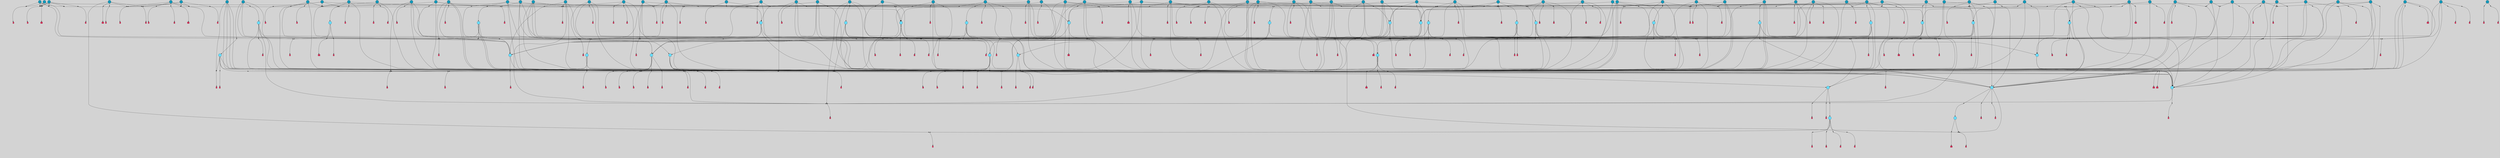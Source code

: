 // File exported with GEGELATI v1.3.1
// On the 2024-04-08 17:49:54
// With the File::TPGGraphDotExporter
digraph{
	graph[pad = "0.212, 0.055" bgcolor = lightgray]
	node[shape=circle style = filled label = ""]
		T3 [fillcolor="#66ddff"]
		T7 [fillcolor="#66ddff"]
		T9 [fillcolor="#66ddff"]
		T11 [fillcolor="#66ddff"]
		T24 [fillcolor="#66ddff"]
		T27 [fillcolor="#66ddff"]
		T90 [fillcolor="#66ddff"]
		T111 [fillcolor="#66ddff"]
		T129 [fillcolor="#66ddff"]
		T150 [fillcolor="#66ddff"]
		T159 [fillcolor="#66ddff"]
		T193 [fillcolor="#66ddff"]
		T211 [fillcolor="#66ddff"]
		T212 [fillcolor="#66ddff"]
		T215 [fillcolor="#66ddff"]
		T255 [fillcolor="#1199bb"]
		T321 [fillcolor="#66ddff"]
		T322 [fillcolor="#1199bb"]
		T399 [fillcolor="#66ddff"]
		T414 [fillcolor="#1199bb"]
		T422 [fillcolor="#66ddff"]
		T426 [fillcolor="#66ddff"]
		T116 [fillcolor="#1199bb"]
		T448 [fillcolor="#66ddff"]
		T457 [fillcolor="#66ddff"]
		T471 [fillcolor="#1199bb"]
		T472 [fillcolor="#66ddff"]
		T479 [fillcolor="#66ddff"]
		T493 [fillcolor="#1199bb"]
		T506 [fillcolor="#66ddff"]
		T522 [fillcolor="#66ddff"]
		T539 [fillcolor="#1199bb"]
		T547 [fillcolor="#1199bb"]
		T557 [fillcolor="#66ddff"]
		T568 [fillcolor="#66ddff"]
		T570 [fillcolor="#1199bb"]
		T575 [fillcolor="#1199bb"]
		T578 [fillcolor="#1199bb"]
		T580 [fillcolor="#1199bb"]
		T583 [fillcolor="#66ddff"]
		T585 [fillcolor="#66ddff"]
		T590 [fillcolor="#66ddff"]
		T593 [fillcolor="#66ddff"]
		T595 [fillcolor="#1199bb"]
		T604 [fillcolor="#1199bb"]
		T606 [fillcolor="#1199bb"]
		T609 [fillcolor="#1199bb"]
		T610 [fillcolor="#1199bb"]
		T611 [fillcolor="#1199bb"]
		T612 [fillcolor="#1199bb"]
		T614 [fillcolor="#1199bb"]
		T615 [fillcolor="#1199bb"]
		T620 [fillcolor="#1199bb"]
		T628 [fillcolor="#1199bb"]
		T634 [fillcolor="#1199bb"]
		T638 [fillcolor="#66ddff"]
		T640 [fillcolor="#1199bb"]
		T641 [fillcolor="#1199bb"]
		T643 [fillcolor="#1199bb"]
		T206 [fillcolor="#1199bb"]
		T651 [fillcolor="#1199bb"]
		T594 [fillcolor="#1199bb"]
		T655 [fillcolor="#1199bb"]
		T658 [fillcolor="#66ddff"]
		T660 [fillcolor="#1199bb"]
		T663 [fillcolor="#1199bb"]
		T664 [fillcolor="#66ddff"]
		T667 [fillcolor="#1199bb"]
		T668 [fillcolor="#1199bb"]
		T669 [fillcolor="#1199bb"]
		T672 [fillcolor="#1199bb"]
		T673 [fillcolor="#1199bb"]
		T676 [fillcolor="#1199bb"]
		T677 [fillcolor="#1199bb"]
		T679 [fillcolor="#1199bb"]
		T682 [fillcolor="#1199bb"]
		T683 [fillcolor="#1199bb"]
		T685 [fillcolor="#1199bb"]
		T687 [fillcolor="#1199bb"]
		T690 [fillcolor="#1199bb"]
		T691 [fillcolor="#1199bb"]
		T692 [fillcolor="#1199bb"]
		T693 [fillcolor="#1199bb"]
		T694 [fillcolor="#1199bb"]
		T695 [fillcolor="#1199bb"]
		T696 [fillcolor="#1199bb"]
		T613 [fillcolor="#1199bb"]
		T697 [fillcolor="#1199bb"]
		T699 [fillcolor="#1199bb"]
		T700 [fillcolor="#1199bb"]
		T702 [fillcolor="#1199bb"]
		T703 [fillcolor="#1199bb"]
		T704 [fillcolor="#1199bb"]
		T705 [fillcolor="#1199bb"]
		T706 [fillcolor="#1199bb"]
		T707 [fillcolor="#1199bb"]
		T708 [fillcolor="#1199bb"]
		T709 [fillcolor="#1199bb"]
		T710 [fillcolor="#1199bb"]
		T711 [fillcolor="#1199bb"]
		T712 [fillcolor="#1199bb"]
		T713 [fillcolor="#1199bb"]
		T720 [fillcolor="#1199bb"]
		T722 [fillcolor="#1199bb"]
		T723 [fillcolor="#1199bb"]
		T724 [fillcolor="#1199bb"]
		T726 [fillcolor="#1199bb"]
		T728 [fillcolor="#1199bb"]
		T729 [fillcolor="#1199bb"]
		T733 [fillcolor="#1199bb"]
		T734 [fillcolor="#1199bb"]
		T735 [fillcolor="#1199bb"]
		T736 [fillcolor="#1199bb"]
		T737 [fillcolor="#1199bb"]
		T738 [fillcolor="#1199bb"]
		P9485 [fillcolor="#cccccc" shape=point] //6|
		I9485 [shape=box style=invis label="6|1&2|6#1|7&#92;n10|7&2|0#1|5&#92;n9|4&0|1#2|2&#92;n8|6&0|0#1|0&#92;n"]
		P9485 -> I9485[style=invis]
		A7085 [fillcolor="#ff3366" shape=box margin=0.03 width=0 height=0 label="3"]
		T3 -> P9485 -> A7085
		P9486 [fillcolor="#cccccc" shape=point] //3|
		I9486 [shape=box style=invis label="7|6&2|4#0|2&#92;n10|3&2|7#1|4&#92;n11|6&0|4#0|1&#92;n7|1&0|0#2|6&#92;n7|6&0|3#2|6&#92;n4|0&2|6#0|1&#92;n4|4&2|5#0|2&#92;n4|6&0|4#2|7&#92;n10|0&2|3#1|5&#92;n2|6&0|5#0|2&#92;n1|0&2|3#0|7&#92;n1|6&2|0#0|5&#92;n6|2&0|1#0|7&#92;n9|2&0|3#2|7&#92;n5|3&0|6#0|6&#92;n1|7&2|5#2|3&#92;n8|1&2|7#0|6&#92;n1|0&2|5#2|1&#92;n7|1&2|2#2|5&#92;n7|4&2|6#0|3&#92;n"]
		P9486 -> I9486[style=invis]
		A7086 [fillcolor="#ff3366" shape=box margin=0.03 width=0 height=0 label="4"]
		T3 -> P9486 -> A7086
		P9487 [fillcolor="#cccccc" shape=point] //-3|
		I9487 [shape=box style=invis label="1|6&2|7#0|7&#92;n10|2&0|7#1|3&#92;n9|6&2|7#2|2&#92;n5|3&0|7#0|7&#92;n1|6&2|3#0|0&#92;n2|3&2|3#2|2&#92;n5|1&2|6#0|6&#92;n"]
		P9487 -> I9487[style=invis]
		A7087 [fillcolor="#ff3366" shape=box margin=0.03 width=0 height=0 label="7"]
		T7 -> P9487 -> A7087
		P9488 [fillcolor="#cccccc" shape=point] //5|
		I9488 [shape=box style=invis label="0|5&2|3#0|1&#92;n0|6&2|1#2|4&#92;n6|2&2|6#0|7&#92;n7|4&0|3#0|1&#92;n5|4&0|7#1|6&#92;n9|1&0|5#2|2&#92;n6|3&2|3#1|7&#92;n11|7&2|4#1|6&#92;n2|5&0|1#0|0&#92;n4|7&0|0#0|2&#92;n6|2&0|6#0|0&#92;n2|1&2|6#2|4&#92;n10|0&2|0#1|0&#92;n6|6&2|4#0|6&#92;n"]
		P9488 -> I9488[style=invis]
		A7088 [fillcolor="#ff3366" shape=box margin=0.03 width=0 height=0 label="8"]
		T7 -> P9488 -> A7088
		P9489 [fillcolor="#cccccc" shape=point] //-6|
		I9489 [shape=box style=invis label="11|1&0|7#2|0&#92;n10|4&0|1#1|0&#92;n4|3&2|4#2|1&#92;n0|5&2|0#0|0&#92;n6|1&0|0#0|3&#92;n8|2&2|0#0|4&#92;n11|4&2|0#1|6&#92;n7|0&2|6#2|3&#92;n5|3&2|6#2|0&#92;n2|0&2|0#0|4&#92;n"]
		P9489 -> I9489[style=invis]
		A7089 [fillcolor="#ff3366" shape=box margin=0.03 width=0 height=0 label="9"]
		T9 -> P9489 -> A7089
		P9490 [fillcolor="#cccccc" shape=point] //2|
		I9490 [shape=box style=invis label="6|3&2|7#1|4&#92;n8|6&0|0#2|5&#92;n2|1&0|2#0|3&#92;n8|7&0|6#0|4&#92;n2|1&2|0#0|1&#92;n0|0&2|2#2|3&#92;n6|6&0|7#2|1&#92;n6|1&0|7#2|6&#92;n5|4&2|7#0|4&#92;n0|3&0|4#2|0&#92;n11|0&2|0#2|5&#92;n4|5&2|5#2|4&#92;n5|7&0|6#0|4&#92;n9|7&2|5#0|3&#92;n5|4&2|1#0|3&#92;n5|3&0|1#1|7&#92;n0|4&0|3#2|5&#92;n"]
		P9490 -> I9490[style=invis]
		A7090 [fillcolor="#ff3366" shape=box margin=0.03 width=0 height=0 label="10"]
		T9 -> P9490 -> A7090
		P9491 [fillcolor="#cccccc" shape=point] //6|
		I9491 [shape=box style=invis label="3|0&2|7#2|2&#92;n3|2&0|4#2|5&#92;n5|1&0|2#1|0&#92;n8|7&0|1#2|0&#92;n8|5&0|3#0|6&#92;n0|2&0|2#2|3&#92;n1|5&2|5#0|5&#92;n5|6&0|6#0|7&#92;n6|7&0|0#2|6&#92;n1|2&2|3#0|0&#92;n7|7&2|3#0|4&#92;n0|7&2|7#0|6&#92;n1|0&2|2#2|7&#92;n4|4&0|1#0|0&#92;n"]
		P9491 -> I9491[style=invis]
		A7091 [fillcolor="#ff3366" shape=box margin=0.03 width=0 height=0 label="11"]
		T11 -> P9491 -> A7091
		P9492 [fillcolor="#cccccc" shape=point] //-4|
		I9492 [shape=box style=invis label="4|1&0|4#2|6&#92;n1|2&2|2#2|0&#92;n1|2&2|0#0|6&#92;n8|4&2|3#2|5&#92;n5|5&2|1#1|0&#92;n"]
		P9492 -> I9492[style=invis]
		A7092 [fillcolor="#ff3366" shape=box margin=0.03 width=0 height=0 label="12"]
		T11 -> P9492 -> A7092
		P9493 [fillcolor="#cccccc" shape=point] //1|
		I9493 [shape=box style=invis label="5|1&0|6#2|7&#92;n2|4&0|4#2|2&#92;n0|6&0|5#0|4&#92;n10|6&2|5#1|6&#92;n9|3&0|1#1|7&#92;n10|3&2|2#1|0&#92;n5|0&0|0#2|1&#92;n11|3&2|3#1|5&#92;n10|3&0|1#1|0&#92;n2|4&0|1#0|1&#92;n0|2&0|3#2|4&#92;n9|2&2|1#2|5&#92;n11|7&2|6#2|6&#92;n"]
		P9493 -> I9493[style=invis]
		T24 -> P9493 -> T7
		P9494 [fillcolor="#cccccc" shape=point] //5|
		I9494 [shape=box style=invis label="3|0&2|0#0|1&#92;n3|0&0|7#0|1&#92;n5|3&0|2#2|6&#92;n4|4&2|4#2|6&#92;n11|2&0|7#1|6&#92;n2|7&2|2#2|5&#92;n9|3&2|6#2|7&#92;n7|7&0|0#0|4&#92;n6|1&2|4#2|3&#92;n5|4&2|0#1|6&#92;n1|3&0|7#0|4&#92;n"]
		P9494 -> I9494[style=invis]
		A7093 [fillcolor="#ff3366" shape=box margin=0.03 width=0 height=0 label="7"]
		T24 -> P9494 -> A7093
		P9495 [fillcolor="#cccccc" shape=point] //-2|
		I9495 [shape=box style=invis label="4|1&0|4#0|3&#92;n4|2&0|5#2|0&#92;n5|5&2|6#0|5&#92;n1|4&0|1#0|2&#92;n6|3&2|7#1|5&#92;n0|4&2|0#0|3&#92;n8|5&2|5#1|2&#92;n10|7&2|7#1|1&#92;n3|4&0|0#2|1&#92;n3|6&2|5#2|5&#92;n8|3&0|1#0|7&#92;n10|0&2|7#1|3&#92;n4|1&2|4#0|1&#92;n9|3&2|0#0|4&#92;n3|6&2|0#0|4&#92;n1|2&0|6#2|1&#92;n4|0&2|1#2|2&#92;n"]
		P9495 -> I9495[style=invis]
		A7094 [fillcolor="#ff3366" shape=box margin=0.03 width=0 height=0 label="14"]
		T24 -> P9495 -> A7094
		P9496 [fillcolor="#cccccc" shape=point] //2|
		I9496 [shape=box style=invis label="9|1&2|3#0|1&#92;n5|2&2|0#2|4&#92;n3|6&2|5#2|7&#92;n7|0&2|5#0|4&#92;n1|2&0|3#0|5&#92;n7|3&2|7#0|0&#92;n"]
		P9496 -> I9496[style=invis]
		A7095 [fillcolor="#ff3366" shape=box margin=0.03 width=0 height=0 label="2"]
		T27 -> P9496 -> A7095
		P9497 [fillcolor="#cccccc" shape=point] //-6|
		I9497 [shape=box style=invis label="7|5&0|4#0|4&#92;n11|0&2|5#2|1&#92;n"]
		P9497 -> I9497[style=invis]
		A7096 [fillcolor="#ff3366" shape=box margin=0.03 width=0 height=0 label="3"]
		T27 -> P9497 -> A7096
		T27 -> P9486
		P9498 [fillcolor="#cccccc" shape=point] //0|
		I9498 [shape=box style=invis label="2|5&0|1#0|6&#92;n6|1&2|2#2|7&#92;n8|0&0|3#1|4&#92;n4|3&2|5#2|4&#92;n8|1&2|4#0|0&#92;n6|6&0|1#2|6&#92;n11|7&2|4#2|5&#92;n6|2&2|4#0|2&#92;n8|5&2|4#2|4&#92;n2|1&2|1#2|2&#92;n2|7&2|5#2|6&#92;n9|7&0|5#0|4&#92;n1|2&0|5#2|6&#92;n4|2&2|3#2|7&#92;n3|3&2|1#0|2&#92;n"]
		P9498 -> I9498[style=invis]
		A7097 [fillcolor="#ff3366" shape=box margin=0.03 width=0 height=0 label="5"]
		T27 -> P9498 -> A7097
		P9499 [fillcolor="#cccccc" shape=point] //0|
		I9499 [shape=box style=invis label="4|0&0|3#2|7&#92;n10|2&0|3#1|7&#92;n3|5&0|2#0|3&#92;n4|5&0|0#2|1&#92;n10|7&2|0#1|2&#92;n5|3&2|3#1|6&#92;n9|5&2|0#0|4&#92;n5|4&2|7#0|2&#92;n10|3&2|7#1|4&#92;n7|2&0|1#2|6&#92;n8|6&0|5#0|5&#92;n8|7&2|3#0|5&#92;n2|6&2|4#0|0&#92;n"]
		P9499 -> I9499[style=invis]
		A7098 [fillcolor="#ff3366" shape=box margin=0.03 width=0 height=0 label="5"]
		T27 -> P9499 -> A7098
		P9500 [fillcolor="#cccccc" shape=point] //-2|
		I9500 [shape=box style=invis label="8|4&2|1#2|5&#92;n4|1&0|7#2|1&#92;n5|7&2|3#2|2&#92;n10|4&2|5#1|7&#92;n10|0&2|6#1|3&#92;n4|5&2|7#0|6&#92;n9|5&2|4#0|4&#92;n2|4&0|5#0|7&#92;n11|1&2|4#2|6&#92;n5|6&0|7#1|2&#92;n2|7&2|7#2|6&#92;n5|2&0|5#1|5&#92;n3|0&0|6#0|2&#92;n4|0&0|4#2|4&#92;n4|4&2|6#0|7&#92;n10|6&2|0#1|4&#92;n9|7&0|3#1|4&#92;n1|4&2|6#0|3&#92;n11|5&2|6#0|3&#92;n0|3&0|5#0|1&#92;n"]
		P9500 -> I9500[style=invis]
		A7099 [fillcolor="#ff3366" shape=box margin=0.03 width=0 height=0 label="13"]
		T90 -> P9500 -> A7099
		P9501 [fillcolor="#cccccc" shape=point] //4|
		I9501 [shape=box style=invis label="7|1&2|6#1|3&#92;n10|1&0|3#1|6&#92;n8|5&2|3#2|1&#92;n11|5&0|0#2|6&#92;n4|1&0|6#0|0&#92;n11|1&0|2#0|3&#92;n2|0&2|1#0|7&#92;n"]
		P9501 -> I9501[style=invis]
		A7100 [fillcolor="#ff3366" shape=box margin=0.03 width=0 height=0 label="2"]
		T90 -> P9501 -> A7100
		P9502 [fillcolor="#cccccc" shape=point] //7|
		I9502 [shape=box style=invis label="10|3&0|1#1|4&#92;n4|6&0|0#0|2&#92;n4|5&0|6#0|0&#92;n4|3&0|6#2|1&#92;n7|0&0|3#1|2&#92;n4|7&0|6#0|5&#92;n7|6&0|7#0|6&#92;n6|6&0|0#0|3&#92;n11|1&0|4#2|5&#92;n10|2&0|3#1|2&#92;n"]
		P9502 -> I9502[style=invis]
		A7101 [fillcolor="#ff3366" shape=box margin=0.03 width=0 height=0 label="4"]
		T90 -> P9502 -> A7101
		P9503 [fillcolor="#cccccc" shape=point] //-3|
		I9503 [shape=box style=invis label="8|1&2|3#0|5&#92;n0|6&0|5#0|5&#92;n3|7&2|1#0|6&#92;n3|5&0|1#0|0&#92;n9|5&2|0#0|4&#92;n3|5&0|2#0|3&#92;n10|6&2|4#1|0&#92;n9|4&2|7#2|6&#92;n1|7&2|5#2|2&#92;n"]
		P9503 -> I9503[style=invis]
		A7102 [fillcolor="#ff3366" shape=box margin=0.03 width=0 height=0 label="5"]
		T90 -> P9503 -> A7102
		P9504 [fillcolor="#cccccc" shape=point] //-7|
		I9504 [shape=box style=invis label="3|0&2|0#0|1&#92;n1|1&0|2#0|4&#92;n11|2&0|7#1|6&#92;n9|7&0|0#0|4&#92;n3|0&0|7#0|1&#92;n9|3&2|6#2|7&#92;n5|3&0|2#2|6&#92;n6|1&2|4#2|3&#92;n5|4&2|0#1|6&#92;n1|3&0|7#0|7&#92;n"]
		P9504 -> I9504[style=invis]
		A7103 [fillcolor="#ff3366" shape=box margin=0.03 width=0 height=0 label="7"]
		T90 -> P9504 -> A7103
		P9505 [fillcolor="#cccccc" shape=point] //-5|
		I9505 [shape=box style=invis label="0|0&2|3#0|2&#92;n10|5&0|6#1|3&#92;n7|3&0|6#2|3&#92;n3|4&0|6#0|6&#92;n10|5&0|2#1|1&#92;n5|0&0|1#0|3&#92;n6|6&2|5#1|5&#92;n7|4&0|2#1|7&#92;n5|7&0|1#2|5&#92;n1|5&0|0#0|3&#92;n7|5&2|1#2|6&#92;n9|0&0|2#0|0&#92;n4|0&2|4#0|0&#92;n4|6&0|0#2|3&#92;n3|1&0|6#2|5&#92;n7|7&2|1#2|3&#92;n9|4&2|2#0|6&#92;n"]
		P9505 -> I9505[style=invis]
		T111 -> P9505 -> T9
		P9506 [fillcolor="#cccccc" shape=point] //7|
		I9506 [shape=box style=invis label="7|4&2|1#2|0&#92;n4|1&2|4#2|3&#92;n5|0&2|0#2|2&#92;n6|1&2|4#2|6&#92;n"]
		P9506 -> I9506[style=invis]
		A7104 [fillcolor="#ff3366" shape=box margin=0.03 width=0 height=0 label="9"]
		T111 -> P9506 -> A7104
		P9507 [fillcolor="#cccccc" shape=point] //2|
		I9507 [shape=box style=invis label="3|0&2|0#0|1&#92;n11|2&0|7#1|6&#92;n8|7&2|4#0|5&#92;n5|3&0|2#2|6&#92;n4|4&2|4#2|6&#92;n3|0&0|7#0|1&#92;n2|7&2|2#2|5&#92;n9|3&2|6#2|7&#92;n7|7&0|0#0|4&#92;n6|1&2|4#1|3&#92;n5|4&2|0#1|6&#92;n1|3&0|7#0|4&#92;n"]
		P9507 -> I9507[style=invis]
		A7105 [fillcolor="#ff3366" shape=box margin=0.03 width=0 height=0 label="7"]
		T111 -> P9507 -> A7105
		T111 -> P9489
		P9508 [fillcolor="#cccccc" shape=point] //8|
		I9508 [shape=box style=invis label="9|0&0|1#2|0&#92;n10|1&2|5#1|4&#92;n8|2&2|6#0|4&#92;n2|4&2|5#2|3&#92;n4|2&2|2#0|2&#92;n7|5&0|2#0|0&#92;n8|2&2|1#1|3&#92;n8|7&0|7#2|1&#92;n1|1&0|0#0|7&#92;n5|6&2|5#1|0&#92;n6|6&2|5#0|0&#92;n11|4&0|3#2|6&#92;n4|2&2|4#0|7&#92;n5|6&0|1#2|0&#92;n11|3&0|2#0|7&#92;n"]
		P9508 -> I9508[style=invis]
		A7106 [fillcolor="#ff3366" shape=box margin=0.03 width=0 height=0 label="6"]
		T129 -> P9508 -> A7106
		T129 -> P9494
		P9509 [fillcolor="#cccccc" shape=point] //10|
		I9509 [shape=box style=invis label="4|5&2|7#2|1&#92;n1|7&2|3#0|6&#92;n3|5&2|2#0|3&#92;n10|3&0|7#1|4&#92;n7|1&0|4#2|6&#92;n10|2&0|3#1|7&#92;n9|5&2|0#0|4&#92;n4|0&0|3#2|7&#92;n11|4&2|6#1|2&#92;n5|4&2|7#0|2&#92;n2|6&2|4#0|0&#92;n6|5&0|7#2|1&#92;n5|3&2|3#1|6&#92;n10|7&2|0#1|2&#92;n"]
		P9509 -> I9509[style=invis]
		A7107 [fillcolor="#ff3366" shape=box margin=0.03 width=0 height=0 label="5"]
		T129 -> P9509 -> A7107
		P9510 [fillcolor="#cccccc" shape=point] //5|
		I9510 [shape=box style=invis label="9|4&2|3#1|3&#92;n0|4&2|4#0|5&#92;n6|1&2|6#2|5&#92;n4|0&0|5#2|0&#92;n"]
		P9510 -> I9510[style=invis]
		A7108 [fillcolor="#ff3366" shape=box margin=0.03 width=0 height=0 label="7"]
		T129 -> P9510 -> A7108
		P9511 [fillcolor="#cccccc" shape=point] //6|
		I9511 [shape=box style=invis label="9|4&2|7#0|6&#92;n8|4&0|1#1|0&#92;n1|3&0|0#2|1&#92;n2|4&0|6#2|2&#92;n5|1&2|5#0|7&#92;n3|0&0|3#2|6&#92;n2|2&2|6#0|2&#92;n8|4&0|4#2|2&#92;n5|1&2|4#0|3&#92;n9|4&0|6#0|6&#92;n5|0&2|2#1|5&#92;n11|7&0|0#1|1&#92;n0|4&0|3#0|3&#92;n7|7&2|4#2|5&#92;n1|5&0|1#2|1&#92;n"]
		P9511 -> I9511[style=invis]
		A7109 [fillcolor="#ff3366" shape=box margin=0.03 width=0 height=0 label="1"]
		T129 -> P9511 -> A7109
		P9512 [fillcolor="#cccccc" shape=point] //-3|
		I9512 [shape=box style=invis label="2|6&0|0#0|7&#92;n9|6&2|0#0|6&#92;n3|0&0|5#0|1&#92;n5|5&0|4#0|3&#92;n6|1&2|4#2|3&#92;n2|7&2|2#2|5&#92;n5|3&0|2#2|6&#92;n7|7&0|0#0|4&#92;n5|4&2|0#1|6&#92;n9|3&2|6#2|7&#92;n1|3&0|7#0|4&#92;n"]
		P9512 -> I9512[style=invis]
		A7110 [fillcolor="#ff3366" shape=box margin=0.03 width=0 height=0 label="7"]
		T150 -> P9512 -> A7110
		P9513 [fillcolor="#cccccc" shape=point] //4|
		I9513 [shape=box style=invis label="6|0&0|7#1|0&#92;n8|6&2|6#2|7&#92;n"]
		P9513 -> I9513[style=invis]
		A7111 [fillcolor="#ff3366" shape=box margin=0.03 width=0 height=0 label="3"]
		T150 -> P9513 -> A7111
		P9514 [fillcolor="#cccccc" shape=point] //0|
		I9514 [shape=box style=invis label="2|5&0|1#0|6&#92;n6|1&2|2#2|7&#92;n8|0&0|3#1|4&#92;n11|7&2|4#2|5&#92;n8|1&2|4#0|0&#92;n6|6&0|1#2|6&#92;n7|0&2|4#1|0&#92;n4|1&2|5#2|4&#92;n6|2&2|4#0|2&#92;n8|5&2|4#2|4&#92;n2|1&2|1#2|2&#92;n2|7&2|5#2|6&#92;n9|7&0|5#0|4&#92;n1|2&0|5#2|6&#92;n4|2&2|3#2|7&#92;n3|3&2|1#0|2&#92;n"]
		P9514 -> I9514[style=invis]
		A7112 [fillcolor="#ff3366" shape=box margin=0.03 width=0 height=0 label="5"]
		T150 -> P9514 -> A7112
		P9515 [fillcolor="#cccccc" shape=point] //-8|
		I9515 [shape=box style=invis label="7|5&0|4#2|4&#92;n"]
		P9515 -> I9515[style=invis]
		A7113 [fillcolor="#ff3366" shape=box margin=0.03 width=0 height=0 label="3"]
		T150 -> P9515 -> A7113
		P9516 [fillcolor="#cccccc" shape=point] //7|
		I9516 [shape=box style=invis label="1|6&2|7#0|7&#92;n9|6&2|7#2|2&#92;n10|2&0|7#1|0&#92;n1|6&2|3#0|0&#92;n5|0&2|2#1|1&#92;n2|3&2|3#2|2&#92;n5|1&2|6#0|6&#92;n"]
		P9516 -> I9516[style=invis]
		T150 -> P9516 -> T90
		P9517 [fillcolor="#cccccc" shape=point] //7|
		I9517 [shape=box style=invis label="7|0&2|1#2|0&#92;n9|7&2|1#1|7&#92;n8|2&0|1#1|0&#92;n6|6&0|2#1|1&#92;n2|2&0|5#0|0&#92;n5|7&0|0#2|1&#92;n5|1&2|5#1|5&#92;n4|7&2|4#2|3&#92;n10|5&2|2#1|5&#92;n1|3&2|2#2|0&#92;n10|2&2|6#1|5&#92;n"]
		P9517 -> I9517[style=invis]
		A7114 [fillcolor="#ff3366" shape=box margin=0.03 width=0 height=0 label="1"]
		T159 -> P9517 -> A7114
		P9518 [fillcolor="#cccccc" shape=point] //7|
		I9518 [shape=box style=invis label="7|4&2|7#0|4&#92;n4|6&0|1#2|5&#92;n2|1&2|3#0|0&#92;n4|3&2|0#0|1&#92;n0|0&2|7#2|7&#92;n7|7&0|5#2|3&#92;n5|0&2|1#2|2&#92;n10|0&0|4#1|2&#92;n4|4&0|7#0|0&#92;n6|7&0|2#0|1&#92;n1|4&2|5#0|4&#92;n"]
		P9518 -> I9518[style=invis]
		A7115 [fillcolor="#ff3366" shape=box margin=0.03 width=0 height=0 label="0"]
		T159 -> P9518 -> A7115
		P9519 [fillcolor="#cccccc" shape=point] //5|
		I9519 [shape=box style=invis label="0|5&2|3#0|1&#92;n0|6&2|1#2|4&#92;n6|2&2|6#0|7&#92;n9|0&2|7#1|1&#92;n7|4&0|3#0|1&#92;n11|7&2|4#1|6&#92;n9|1&0|5#2|2&#92;n5|4&0|7#1|6&#92;n2|5&0|1#0|0&#92;n4|7&0|0#0|2&#92;n6|2&0|6#0|0&#92;n2|1&2|6#2|4&#92;n10|0&0|0#1|0&#92;n6|6&2|4#0|6&#92;n"]
		P9519 -> I9519[style=invis]
		T159 -> P9519 -> T129
		P9520 [fillcolor="#cccccc" shape=point] //-2|
		I9520 [shape=box style=invis label="1|0&0|3#0|3&#92;n2|7&0|4#0|4&#92;n11|6&2|1#1|4&#92;n6|1&2|5#0|0&#92;n2|0&2|0#0|6&#92;n1|3&2|1#0|4&#92;n"]
		P9520 -> I9520[style=invis]
		A7116 [fillcolor="#ff3366" shape=box margin=0.03 width=0 height=0 label="2"]
		T193 -> P9520 -> A7116
		P9521 [fillcolor="#cccccc" shape=point] //3|
		I9521 [shape=box style=invis label="5|4&2|7#0|4&#92;n0|4&0|3#2|5&#92;n8|6&0|0#2|5&#92;n2|1&0|2#0|3&#92;n9|7&0|6#0|4&#92;n0|0&2|2#2|3&#92;n6|6&0|7#2|1&#92;n6|1&0|7#2|6&#92;n0|3&0|4#2|0&#92;n11|0&2|0#2|5&#92;n4|5&2|5#2|4&#92;n5|3&0|1#1|7&#92;n9|7&2|2#0|3&#92;n5|4&2|1#0|3&#92;n5|0&0|6#0|4&#92;n0|0&0|1#2|0&#92;n"]
		P9521 -> I9521[style=invis]
		A7117 [fillcolor="#ff3366" shape=box margin=0.03 width=0 height=0 label="10"]
		T193 -> P9521 -> A7117
		P9522 [fillcolor="#cccccc" shape=point] //-1|
		I9522 [shape=box style=invis label="1|7&2|1#0|6&#92;n8|1&2|3#0|5&#92;n10|6&2|7#1|0&#92;n1|7&2|5#0|2&#92;n0|3&0|3#2|2&#92;n3|5&0|1#0|0&#92;n3|5&0|2#0|3&#92;n1|5&2|0#0|4&#92;n5|7&2|2#2|5&#92;n4|0&2|3#0|3&#92;n"]
		P9522 -> I9522[style=invis]
		T193 -> P9522 -> T3
		P9523 [fillcolor="#cccccc" shape=point] //10|
		I9523 [shape=box style=invis label="6|1&2|4#2|3&#92;n3|0&0|7#0|1&#92;n5|3&0|2#2|6&#92;n4|4&0|4#2|6&#92;n5|4&2|0#1|6&#92;n10|5&0|6#1|5&#92;n2|5&2|1#2|2&#92;n1|3&0|7#0|4&#92;n3|0&2|0#0|1&#92;n11|2&0|5#1|6&#92;n9|3&2|6#2|7&#92;n7|7&0|0#0|4&#92;n"]
		P9523 -> I9523[style=invis]
		A7118 [fillcolor="#ff3366" shape=box margin=0.03 width=0 height=0 label="7"]
		T193 -> P9523 -> A7118
		P9524 [fillcolor="#cccccc" shape=point] //5|
		I9524 [shape=box style=invis label="3|0&2|0#0|1&#92;n3|0&0|7#0|1&#92;n5|3&0|2#2|6&#92;n4|4&2|4#2|6&#92;n11|2&0|7#1|6&#92;n2|7&2|2#2|5&#92;n9|3&2|6#2|7&#92;n7|7&0|0#0|4&#92;n6|1&2|4#2|3&#92;n5|4&2|0#1|6&#92;n1|3&0|7#0|4&#92;n"]
		P9524 -> I9524[style=invis]
		A7119 [fillcolor="#ff3366" shape=box margin=0.03 width=0 height=0 label="7"]
		T211 -> P9524 -> A7119
		P9525 [fillcolor="#cccccc" shape=point] //10|
		I9525 [shape=box style=invis label="4|5&2|7#2|1&#92;n1|7&2|3#0|6&#92;n3|5&2|2#0|3&#92;n10|3&0|7#1|4&#92;n7|1&0|4#2|6&#92;n10|2&0|3#1|7&#92;n9|5&2|0#0|4&#92;n4|0&0|3#2|7&#92;n11|4&2|6#1|2&#92;n5|4&2|7#0|2&#92;n2|6&2|4#0|0&#92;n6|5&0|7#2|1&#92;n5|3&2|3#1|6&#92;n10|7&2|0#1|2&#92;n"]
		P9525 -> I9525[style=invis]
		A7120 [fillcolor="#ff3366" shape=box margin=0.03 width=0 height=0 label="5"]
		T211 -> P9525 -> A7120
		P9526 [fillcolor="#cccccc" shape=point] //8|
		I9526 [shape=box style=invis label="9|0&0|1#2|0&#92;n10|1&2|5#1|4&#92;n8|2&2|6#0|4&#92;n2|4&2|5#2|3&#92;n4|2&2|2#0|2&#92;n7|5&0|2#0|0&#92;n8|2&2|1#1|3&#92;n8|7&0|7#2|1&#92;n1|1&0|0#0|7&#92;n5|6&2|5#1|0&#92;n6|6&2|5#0|0&#92;n11|4&0|3#2|6&#92;n4|2&2|4#0|7&#92;n5|6&0|1#2|0&#92;n11|3&0|2#0|7&#92;n"]
		P9526 -> I9526[style=invis]
		A7121 [fillcolor="#ff3366" shape=box margin=0.03 width=0 height=0 label="6"]
		T211 -> P9526 -> A7121
		P9527 [fillcolor="#cccccc" shape=point] //5|
		I9527 [shape=box style=invis label="0|5&2|3#0|1&#92;n0|6&2|1#2|4&#92;n6|2&2|6#0|7&#92;n9|0&2|7#1|1&#92;n7|4&0|3#0|1&#92;n11|7&2|4#1|6&#92;n9|1&0|5#2|2&#92;n5|4&0|7#1|6&#92;n2|5&0|1#0|0&#92;n4|7&0|0#0|2&#92;n6|2&0|6#0|0&#92;n2|1&2|6#2|4&#92;n10|0&0|0#1|0&#92;n6|6&2|4#0|6&#92;n"]
		P9527 -> I9527[style=invis]
		T212 -> P9527 -> T211
		P9528 [fillcolor="#cccccc" shape=point] //6|
		I9528 [shape=box style=invis label="9|4&2|7#0|6&#92;n8|4&0|1#1|0&#92;n1|3&0|0#2|1&#92;n2|4&0|6#2|2&#92;n5|1&2|5#0|7&#92;n3|0&0|3#2|6&#92;n2|2&2|6#0|2&#92;n8|4&0|4#2|2&#92;n5|1&2|4#0|3&#92;n9|4&0|6#0|6&#92;n5|0&2|2#1|5&#92;n11|7&0|0#1|1&#92;n0|4&0|3#0|3&#92;n7|7&2|4#2|5&#92;n1|5&0|1#2|1&#92;n"]
		P9528 -> I9528[style=invis]
		A7122 [fillcolor="#ff3366" shape=box margin=0.03 width=0 height=0 label="1"]
		T211 -> P9528 -> A7122
		P9529 [fillcolor="#cccccc" shape=point] //7|
		I9529 [shape=box style=invis label="7|4&2|7#0|4&#92;n4|6&0|1#2|5&#92;n2|1&2|3#0|0&#92;n4|3&2|0#0|1&#92;n0|0&2|7#2|7&#92;n7|7&0|5#2|3&#92;n5|0&2|1#2|2&#92;n10|0&0|4#1|2&#92;n4|4&0|7#0|0&#92;n6|7&0|2#0|1&#92;n1|4&2|5#0|4&#92;n"]
		P9529 -> I9529[style=invis]
		A7123 [fillcolor="#ff3366" shape=box margin=0.03 width=0 height=0 label="0"]
		T212 -> P9529 -> A7123
		P9530 [fillcolor="#cccccc" shape=point] //5|
		I9530 [shape=box style=invis label="9|4&2|3#1|3&#92;n0|4&2|4#0|5&#92;n6|1&2|6#2|5&#92;n4|0&0|5#2|0&#92;n"]
		P9530 -> I9530[style=invis]
		A7124 [fillcolor="#ff3366" shape=box margin=0.03 width=0 height=0 label="7"]
		T211 -> P9530 -> A7124
		P9531 [fillcolor="#cccccc" shape=point] //7|
		I9531 [shape=box style=invis label="7|0&2|1#2|0&#92;n9|7&2|1#1|7&#92;n8|2&0|1#1|0&#92;n6|6&0|2#1|1&#92;n2|2&0|5#0|0&#92;n5|7&0|0#2|1&#92;n5|1&2|5#1|5&#92;n4|7&2|4#2|3&#92;n10|5&2|2#1|5&#92;n1|3&2|2#2|0&#92;n10|2&2|6#1|5&#92;n"]
		P9531 -> I9531[style=invis]
		A7125 [fillcolor="#ff3366" shape=box margin=0.03 width=0 height=0 label="1"]
		T212 -> P9531 -> A7125
		P9532 [fillcolor="#cccccc" shape=point] //-1|
		I9532 [shape=box style=invis label="11|7&2|0#1|7&#92;n1|5&2|4#2|4&#92;n4|3&0|1#0|5&#92;n1|6&0|0#0|4&#92;n8|6&2|4#0|0&#92;n4|0&0|0#0|5&#92;n10|4&2|0#1|0&#92;n9|6&2|5#1|3&#92;n0|7&2|1#0|5&#92;n0|6&2|3#2|0&#92;n4|4&0|5#0|1&#92;n"]
		P9532 -> I9532[style=invis]
		A7126 [fillcolor="#ff3366" shape=box margin=0.03 width=0 height=0 label="12"]
		T215 -> P9532 -> A7126
		P9533 [fillcolor="#cccccc" shape=point] //1|
		I9533 [shape=box style=invis label="9|3&0|0#1|1&#92;n4|6&0|5#0|7&#92;n3|6&0|0#2|0&#92;n6|2&2|5#1|4&#92;n8|7&0|7#0|0&#92;n5|0&2|6#0|6&#92;n"]
		P9533 -> I9533[style=invis]
		A7127 [fillcolor="#ff3366" shape=box margin=0.03 width=0 height=0 label="5"]
		T215 -> P9533 -> A7127
		P9534 [fillcolor="#cccccc" shape=point] //5|
		I9534 [shape=box style=invis label="4|4&0|6#2|1&#92;n7|6&0|1#1|4&#92;n6|2&0|7#1|3&#92;n9|1&2|6#0|7&#92;n1|6&2|3#0|0&#92;n2|3&2|3#2|2&#92;n1|0&2|7#2|7&#92;n10|3&0|7#1|7&#92;n"]
		P9534 -> I9534[style=invis]
		A7128 [fillcolor="#ff3366" shape=box margin=0.03 width=0 height=0 label="7"]
		T215 -> P9534 -> A7128
		T255 -> P9522
		P9535 [fillcolor="#cccccc" shape=point] //-9|
		I9535 [shape=box style=invis label="7|1&0|0#2|6&#92;n1|6&0|4#2|7&#92;n7|6&2|4#0|2&#92;n10|7&2|1#1|3&#92;n7|6&0|3#2|6&#92;n4|0&2|2#2|1&#92;n1|0&0|5#2|3&#92;n6|1&2|6#1|1&#92;n7|4&2|6#1|0&#92;n9|5&0|1#0|2&#92;n9|2&0|3#0|7&#92;n6|0&2|7#0|6&#92;n10|5&2|3#1|5&#92;n10|0&2|7#1|4&#92;n1|0&2|3#0|7&#92;n5|2&0|6#0|6&#92;n2|6&0|1#0|2&#92;n7|4&2|5#0|3&#92;n3|6&2|4#0|5&#92;n1|6&2|0#0|5&#92;n"]
		P9535 -> I9535[style=invis]
		A7129 [fillcolor="#ff3366" shape=box margin=0.03 width=0 height=0 label="4"]
		T255 -> P9535 -> A7129
		P9536 [fillcolor="#cccccc" shape=point] //7|
		I9536 [shape=box style=invis label="9|6&2|6#1|3&#92;n9|7&2|0#1|7&#92;n3|0&2|0#0|0&#92;n1|6&0|0#0|4&#92;n7|4&0|3#0|1&#92;n"]
		P9536 -> I9536[style=invis]
		A7130 [fillcolor="#ff3366" shape=box margin=0.03 width=0 height=0 label="12"]
		T255 -> P9536 -> A7130
		P9537 [fillcolor="#cccccc" shape=point] //-9|
		I9537 [shape=box style=invis label="11|5&0|0#2|6&#92;n8|5&2|3#2|1&#92;n7|1&0|6#1|3&#92;n11|4&0|2#0|1&#92;n9|0&2|7#1|6&#92;n10|1&0|3#1|6&#92;n0|3&0|4#2|5&#92;n5|7&2|3#1|6&#92;n2|0&2|1#0|7&#92;n"]
		P9537 -> I9537[style=invis]
		A7131 [fillcolor="#ff3366" shape=box margin=0.03 width=0 height=0 label="2"]
		T255 -> P9537 -> A7131
		P9538 [fillcolor="#cccccc" shape=point] //-7|
		I9538 [shape=box style=invis label="9|1&2|7#2|1&#92;n7|0&2|0#2|7&#92;n2|3&2|3#2|2&#92;n8|5&2|1#0|3&#92;n5|5&0|7#0|1&#92;n1|6&2|7#0|7&#92;n10|2&0|7#1|3&#92;n6|4&2|2#2|4&#92;n0|6&2|5#0|2&#92;n"]
		P9538 -> I9538[style=invis]
		A7132 [fillcolor="#ff3366" shape=box margin=0.03 width=0 height=0 label="7"]
		T255 -> P9538 -> A7132
		P9539 [fillcolor="#cccccc" shape=point] //-7|
		I9539 [shape=box style=invis label="9|1&2|7#2|1&#92;n7|0&2|0#2|7&#92;n2|3&2|3#2|2&#92;n8|5&2|1#0|3&#92;n5|5&0|7#0|1&#92;n1|6&2|7#0|7&#92;n10|2&0|7#1|3&#92;n6|4&2|2#2|4&#92;n0|6&2|5#0|2&#92;n"]
		P9539 -> I9539[style=invis]
		A7133 [fillcolor="#ff3366" shape=box margin=0.03 width=0 height=0 label="7"]
		T322 -> P9539 -> A7133
		P9540 [fillcolor="#cccccc" shape=point] //-9|
		I9540 [shape=box style=invis label="11|5&0|0#2|6&#92;n8|5&2|3#2|1&#92;n7|1&0|6#1|3&#92;n11|4&0|2#0|1&#92;n9|0&2|7#1|6&#92;n10|1&0|3#1|6&#92;n0|3&0|4#2|5&#92;n5|7&2|3#1|6&#92;n2|0&2|1#0|7&#92;n"]
		P9540 -> I9540[style=invis]
		A7134 [fillcolor="#ff3366" shape=box margin=0.03 width=0 height=0 label="2"]
		T322 -> P9540 -> A7134
		P9541 [fillcolor="#cccccc" shape=point] //-9|
		I9541 [shape=box style=invis label="7|1&0|0#2|6&#92;n1|6&0|4#2|7&#92;n7|6&2|4#0|2&#92;n10|7&2|1#1|3&#92;n7|6&0|3#2|6&#92;n4|0&2|2#2|1&#92;n1|0&0|5#2|3&#92;n6|1&2|6#1|1&#92;n7|4&2|6#1|0&#92;n9|5&0|1#0|2&#92;n9|2&0|3#0|7&#92;n6|0&2|7#0|6&#92;n10|5&2|3#1|5&#92;n10|0&2|7#1|4&#92;n1|0&2|3#0|7&#92;n5|2&0|6#0|6&#92;n2|6&0|1#0|2&#92;n7|4&2|5#0|3&#92;n3|6&2|4#0|5&#92;n1|6&2|0#0|5&#92;n"]
		P9541 -> I9541[style=invis]
		A7135 [fillcolor="#ff3366" shape=box margin=0.03 width=0 height=0 label="4"]
		T322 -> P9541 -> A7135
		P9542 [fillcolor="#cccccc" shape=point] //3|
		I9542 [shape=box style=invis label="7|6&2|4#0|2&#92;n10|3&2|7#1|4&#92;n11|6&0|4#0|1&#92;n7|1&0|0#2|6&#92;n7|6&0|3#2|6&#92;n4|0&2|6#0|1&#92;n4|4&2|5#0|2&#92;n4|6&0|4#2|7&#92;n10|0&2|3#1|5&#92;n2|6&0|5#0|2&#92;n1|0&2|3#0|7&#92;n1|6&2|0#0|5&#92;n6|2&0|1#0|7&#92;n9|2&0|3#2|7&#92;n5|3&0|6#0|6&#92;n1|7&2|5#2|3&#92;n8|1&2|7#0|6&#92;n1|0&2|5#2|1&#92;n7|1&2|2#2|5&#92;n7|4&2|6#0|3&#92;n"]
		P9542 -> I9542[style=invis]
		A7136 [fillcolor="#ff3366" shape=box margin=0.03 width=0 height=0 label="4"]
		T321 -> P9542 -> A7136
		P9543 [fillcolor="#cccccc" shape=point] //6|
		I9543 [shape=box style=invis label="6|1&2|6#1|7&#92;n10|7&2|0#1|5&#92;n9|4&0|1#2|2&#92;n8|6&0|0#1|0&#92;n"]
		P9543 -> I9543[style=invis]
		A7137 [fillcolor="#ff3366" shape=box margin=0.03 width=0 height=0 label="3"]
		T321 -> P9543 -> A7137
		P9544 [fillcolor="#cccccc" shape=point] //7|
		I9544 [shape=box style=invis label="9|6&2|6#1|3&#92;n9|7&2|0#1|7&#92;n3|0&2|0#0|0&#92;n1|6&0|0#0|4&#92;n7|4&0|3#0|1&#92;n"]
		P9544 -> I9544[style=invis]
		A7138 [fillcolor="#ff3366" shape=box margin=0.03 width=0 height=0 label="12"]
		T322 -> P9544 -> A7138
		P9545 [fillcolor="#cccccc" shape=point] //-1|
		I9545 [shape=box style=invis label="1|7&2|1#0|6&#92;n8|1&2|3#0|5&#92;n10|6&2|7#1|0&#92;n1|7&2|5#0|2&#92;n0|3&0|3#2|2&#92;n3|5&0|1#0|0&#92;n3|5&0|2#0|3&#92;n1|5&2|0#0|4&#92;n5|7&2|2#2|5&#92;n4|0&2|3#0|3&#92;n"]
		P9545 -> I9545[style=invis]
		T322 -> P9545 -> T321
		P9546 [fillcolor="#cccccc" shape=point] //8|
		I9546 [shape=box style=invis label="2|7&0|2#2|6&#92;n2|0&2|0#0|5&#92;n2|7&0|4#0|4&#92;n0|0&2|6#0|0&#92;n"]
		P9546 -> I9546[style=invis]
		A7139 [fillcolor="#ff3366" shape=box margin=0.03 width=0 height=0 label="2"]
		T399 -> P9546 -> A7139
		T399 -> P9522
		P9547 [fillcolor="#cccccc" shape=point] //-4|
		I9547 [shape=box style=invis label="0|6&2|7#2|4&#92;n4|4&0|4#2|6&#92;n3|0&0|7#0|1&#92;n5|3&0|2#2|6&#92;n1|3&0|7#0|1&#92;n5|4&2|0#1|6&#92;n10|5&0|6#1|5&#92;n2|5&2|1#2|2&#92;n6|1&2|4#2|3&#92;n3|0&2|2#0|1&#92;n11|2&0|5#1|6&#92;n9|3&2|6#2|7&#92;n7|7&0|0#0|4&#92;n8|1&0|1#1|5&#92;n"]
		P9547 -> I9547[style=invis]
		A7140 [fillcolor="#ff3366" shape=box margin=0.03 width=0 height=0 label="7"]
		T399 -> P9547 -> A7140
		P9548 [fillcolor="#cccccc" shape=point] //6|
		I9548 [shape=box style=invis label="3|1&0|2#0|4&#92;n6|0&2|2#1|6&#92;n8|6&2|6#1|0&#92;n6|5&2|4#2|5&#92;n"]
		P9548 -> I9548[style=invis]
		A7141 [fillcolor="#ff3366" shape=box margin=0.03 width=0 height=0 label="2"]
		T399 -> P9548 -> A7141
		P9549 [fillcolor="#cccccc" shape=point] //6|
		I9549 [shape=box style=invis label="7|0&2|5#1|2&#92;n10|6&2|1#1|3&#92;n7|5&0|2#0|7&#92;n10|7&0|1#1|5&#92;n4|6&2|5#0|5&#92;n4|4&0|7#2|7&#92;n"]
		P9549 -> I9549[style=invis]
		A7142 [fillcolor="#ff3366" shape=box margin=0.03 width=0 height=0 label="7"]
		T399 -> P9549 -> A7142
		P9550 [fillcolor="#cccccc" shape=point] //-1|
		I9550 [shape=box style=invis label="2|0&0|4#2|2&#92;n8|6&2|3#0|5&#92;n6|3&2|6#2|2&#92;n5|1&0|6#1|6&#92;n7|1&0|7#1|6&#92;n6|6&0|2#2|6&#92;n5|1&0|7#1|6&#92;n1|3&2|1#2|7&#92;n1|6&2|3#0|0&#92;n8|0&0|3#0|7&#92;n2|6&0|7#2|7&#92;n1|1&2|4#2|2&#92;n5|3&0|7#1|5&#92;n5|5&0|6#1|4&#92;n"]
		P9550 -> I9550[style=invis]
		A7143 [fillcolor="#ff3366" shape=box margin=0.03 width=0 height=0 label="7"]
		T414 -> P9550 -> A7143
		P9551 [fillcolor="#cccccc" shape=point] //6|
		I9551 [shape=box style=invis label="2|6&0|1#0|6&#92;n6|1&2|2#2|7&#92;n7|2&2|5#2|2&#92;n2|7&2|5#2|6&#92;n4|3&2|5#2|4&#92;n8|5&2|4#2|4&#92;n6|6&0|1#2|6&#92;n11|7&2|4#2|5&#92;n6|2&2|4#0|2&#92;n8|5&2|7#2|5&#92;n8|0&0|3#1|6&#92;n2|0&2|1#2|2&#92;n8|1&2|4#0|0&#92;n9|7&0|5#0|4&#92;n3|6&0|6#0|3&#92;n1|2&0|5#2|6&#92;n4|2&2|3#2|7&#92;n3|3&2|1#0|2&#92;n"]
		P9551 -> I9551[style=invis]
		T414 -> P9551 -> T111
		P9552 [fillcolor="#cccccc" shape=point] //5|
		I9552 [shape=box style=invis label="6|7&0|4#1|5&#92;n11|4&2|0#1|6&#92;n5|3&2|6#2|0&#92;n10|2&2|2#1|4&#92;n2|2&2|2#0|3&#92;n2|0&2|0#0|4&#92;n11|1&0|7#2|0&#92;n11|0&2|0#0|0&#92;n3|2&0|3#2|2&#92;n10|1&2|6#1|1&#92;n7|0&2|6#2|4&#92;n"]
		P9552 -> I9552[style=invis]
		A7144 [fillcolor="#ff3366" shape=box margin=0.03 width=0 height=0 label="9"]
		T414 -> P9552 -> A7144
		T414 -> P9494
		P9553 [fillcolor="#cccccc" shape=point] //8|
		I9553 [shape=box style=invis label="2|1&2|0#0|5&#92;n0|0&2|6#0|0&#92;n2|7&0|4#0|4&#92;n"]
		P9553 -> I9553[style=invis]
		A7145 [fillcolor="#ff3366" shape=box margin=0.03 width=0 height=0 label="2"]
		T414 -> P9553 -> A7145
		T422 -> P9551
		T422 -> P9514
		P9554 [fillcolor="#cccccc" shape=point] //5|
		I9554 [shape=box style=invis label="1|6&2|4#0|0&#92;n3|7&2|5#2|6&#92;n10|2&0|7#1|3&#92;n7|0&0|7#2|2&#92;n2|3&2|3#0|2&#92;n5|3&0|7#0|7&#92;n"]
		P9554 -> I9554[style=invis]
		A7146 [fillcolor="#ff3366" shape=box margin=0.03 width=0 height=0 label="7"]
		T422 -> P9554 -> A7146
		P9555 [fillcolor="#cccccc" shape=point] //9|
		I9555 [shape=box style=invis label="5|3&2|1#0|1&#92;n7|2&2|0#2|4&#92;n7|3&2|7#0|0&#92;n11|5&0|2#0|2&#92;n2|6&2|3#0|0&#92;n4|0&0|4#0|2&#92;n0|0&2|2#0|5&#92;n7|5&0|0#2|7&#92;n"]
		P9555 -> I9555[style=invis]
		A7147 [fillcolor="#ff3366" shape=box margin=0.03 width=0 height=0 label="2"]
		T422 -> P9555 -> A7147
		P9556 [fillcolor="#cccccc" shape=point] //-2|
		I9556 [shape=box style=invis label="8|3&2|1#0|5&#92;n4|1&0|7#2|0&#92;n4|4&2|2#2|3&#92;n8|2&2|7#1|1&#92;n0|4&0|1#2|3&#92;n0|0&2|6#2|7&#92;n6|2&0|2#2|6&#92;n5|4&0|0#2|7&#92;n"]
		P9556 -> I9556[style=invis]
		A7148 [fillcolor="#ff3366" shape=box margin=0.03 width=0 height=0 label="7"]
		T422 -> P9556 -> A7148
		T426 -> P9488
		P9557 [fillcolor="#cccccc" shape=point] //-5|
		I9557 [shape=box style=invis label="10|6&2|5#1|6&#92;n9|3&0|1#1|7&#92;n2|4&0|1#0|1&#92;n11|3&0|7#1|6&#92;n5|1&0|6#2|7&#92;n8|0&0|0#0|1&#92;n0|6&0|7#0|4&#92;n6|7&2|6#2|6&#92;n11|0&2|3#0|5&#92;n"]
		P9557 -> I9557[style=invis]
		T426 -> P9557 -> T7
		P9558 [fillcolor="#cccccc" shape=point] //-7|
		I9558 [shape=box style=invis label="6|4&2|6#1|0&#92;n2|6&0|2#0|0&#92;n9|4&2|6#2|1&#92;n11|5&0|1#0|1&#92;n5|5&0|0#0|1&#92;n4|6&0|7#0|5&#92;n1|0&2|4#2|2&#92;n3|4&0|2#0|5&#92;n0|4&2|6#0|0&#92;n10|1&0|0#1|0&#92;n7|0&2|0#2|2&#92;n1|2&2|5#2|2&#92;n1|4&0|1#0|7&#92;n9|0&0|6#1|2&#92;n10|3&0|4#1|2&#92;n3|3&2|2#0|7&#92;n1|6&2|0#0|0&#92;n3|2&0|1#2|2&#92;n"]
		P9558 -> I9558[style=invis]
		A7149 [fillcolor="#ff3366" shape=box margin=0.03 width=0 height=0 label="1"]
		T426 -> P9558 -> A7149
		T426 -> P9547
		P9559 [fillcolor="#cccccc" shape=point] //9|
		I9559 [shape=box style=invis label="11|0&2|0#1|1&#92;n3|6&0|6#0|0&#92;n1|4&0|0#2|4&#92;n7|5&2|2#1|3&#92;n11|7&2|6#1|7&#92;n5|2&0|6#1|5&#92;n9|5&0|6#0|3&#92;n2|2&2|7#0|5&#92;n9|3&2|2#2|0&#92;n11|0&2|7#0|1&#92;n1|1&2|0#0|1&#92;n6|6&0|6#1|2&#92;n9|7&0|1#0|3&#92;n2|0&2|4#2|5&#92;n2|4&2|2#0|0&#92;n6|1&2|1#1|7&#92;n10|7&2|5#1|6&#92;n11|5&2|7#2|4&#92;n"]
		P9559 -> I9559[style=invis]
		A7150 [fillcolor="#ff3366" shape=box margin=0.03 width=0 height=0 label="1"]
		T426 -> P9559 -> A7150
		P9560 [fillcolor="#cccccc" shape=point] //-1|
		I9560 [shape=box style=invis label="0|0&2|3#0|3&#92;n8|1&2|3#0|5&#92;n10|6&2|7#1|0&#92;n3|5&0|6#2|1&#92;n1|7&2|5#0|2&#92;n0|3&0|3#2|2&#92;n3|5&0|1#0|0&#92;n3|5&0|2#0|3&#92;n1|5&2|0#0|4&#92;n5|7&2|2#2|5&#92;n1|7&2|1#0|6&#92;n"]
		P9560 -> I9560[style=invis]
		T116 -> P9560 -> T3
		T116 -> P9536
		T116 -> P9537
		T116 -> P9538
		P9561 [fillcolor="#cccccc" shape=point] //-4|
		I9561 [shape=box style=invis label="0|4&0|0#2|7&#92;n8|5&2|4#2|4&#92;n4|3&2|5#2|4&#92;n11|7&2|2#2|5&#92;n6|5&2|2#2|7&#92;n3|2&0|7#0|7&#92;n3|3&2|1#0|3&#92;n2|6&0|3#2|5&#92;n0|1&2|6#2|2&#92;n8|2&0|0#1|6&#92;n0|7&0|5#0|4&#92;n9|5&0|3#2|7&#92;n2|7&2|5#2|6&#92;n9|0&2|0#0|1&#92;n1|2&2|4#0|2&#92;n"]
		P9561 -> I9561[style=invis]
		T116 -> P9561 -> T27
		P9562 [fillcolor="#cccccc" shape=point] //-6|
		I9562 [shape=box style=invis label="11|2&2|4#1|0&#92;n8|1&0|3#0|5&#92;n3|1&0|0#0|1&#92;n7|1&0|1#0|5&#92;n3|5&0|7#0|0&#92;n9|4&2|7#2|6&#92;n10|6&0|4#1|0&#92;n11|5&0|0#1|5&#92;n4|4&0|0#2|1&#92;n0|0&2|3#2|4&#92;n"]
		P9562 -> I9562[style=invis]
		A7151 [fillcolor="#ff3366" shape=box margin=0.03 width=0 height=0 label="5"]
		T448 -> P9562 -> A7151
		P9563 [fillcolor="#cccccc" shape=point] //-6|
		I9563 [shape=box style=invis label="10|4&0|1#1|0&#92;n4|3&2|4#2|1&#92;n11|4&2|0#1|6&#92;n8|3&2|0#0|4&#92;n6|1&0|0#0|3&#92;n0|5&2|0#0|0&#92;n0|5&0|1#2|5&#92;n7|4&2|6#2|3&#92;n5|3&2|6#2|0&#92;n2|2&0|5#0|1&#92;n2|0&2|0#0|4&#92;n"]
		P9563 -> I9563[style=invis]
		A7152 [fillcolor="#ff3366" shape=box margin=0.03 width=0 height=0 label="9"]
		T448 -> P9563 -> A7152
		P9564 [fillcolor="#cccccc" shape=point] //-1|
		I9564 [shape=box style=invis label="6|0&2|0#0|4&#92;n2|6&2|2#2|1&#92;n"]
		P9564 -> I9564[style=invis]
		T448 -> P9564 -> T212
		P9565 [fillcolor="#cccccc" shape=point] //-9|
		I9565 [shape=box style=invis label="8|5&2|3#2|1&#92;n11|5&0|0#2|6&#92;n2|0&2|1#0|4&#92;n11|4&0|2#0|1&#92;n9|0&2|7#1|6&#92;n10|1&0|3#1|6&#92;n2|6&0|7#2|2&#92;n0|4&0|4#2|5&#92;n5|7&2|3#1|6&#92;n7|1&0|6#1|3&#92;n"]
		P9565 -> I9565[style=invis]
		A7153 [fillcolor="#ff3366" shape=box margin=0.03 width=0 height=0 label="2"]
		T448 -> P9565 -> A7153
		P9566 [fillcolor="#cccccc" shape=point] //7|
		I9566 [shape=box style=invis label="5|5&0|6#2|0&#92;n4|7&0|7#2|7&#92;n3|2&0|6#0|3&#92;n10|2&2|5#1|5&#92;n1|0&2|2#2|7&#92;n9|4&2|3#1|5&#92;n2|5&2|7#2|4&#92;n11|5&2|5#0|2&#92;n6|0&0|7#2|2&#92;n11|3&0|5#1|0&#92;n"]
		P9566 -> I9566[style=invis]
		A7154 [fillcolor="#ff3366" shape=box margin=0.03 width=0 height=0 label="5"]
		T448 -> P9566 -> A7154
		T457 -> P9547
		P9567 [fillcolor="#cccccc" shape=point] //9|
		I9567 [shape=box style=invis label="2|5&0|1#0|6&#92;n6|2&2|4#0|3&#92;n6|1&2|2#2|7&#92;n11|7&2|4#2|5&#92;n4|3&2|5#2|4&#92;n6|6&0|3#2|6&#92;n8|0&0|3#1|4&#92;n7|7&0|1#2|6&#92;n5|1&0|5#1|3&#92;n2|2&0|2#2|5&#92;n11|5&2|4#2|2&#92;n2|1&2|1#2|2&#92;n2|7&2|5#2|6&#92;n9|7&0|5#0|4&#92;n1|2&0|5#2|6&#92;n10|0&2|6#1|7&#92;n3|3&2|1#0|2&#92;n"]
		P9567 -> I9567[style=invis]
		T457 -> P9567 -> T11
		T457 -> P9519
		P9568 [fillcolor="#cccccc" shape=point] //9|
		I9568 [shape=box style=invis label="6|7&0|2#0|3&#92;n0|1&0|2#0|6&#92;n5|0&0|4#0|7&#92;n10|6&0|1#1|1&#92;n0|7&2|4#2|1&#92;n"]
		P9568 -> I9568[style=invis]
		A7155 [fillcolor="#ff3366" shape=box margin=0.03 width=0 height=0 label="3"]
		T457 -> P9568 -> A7155
		T457 -> P9522
		T471 -> P9551
		P9569 [fillcolor="#cccccc" shape=point] //-8|
		I9569 [shape=box style=invis label="6|1&2|2#2|7&#92;n4|1&2|0#2|4&#92;n1|6&2|5#2|4&#92;n6|0&0|1#2|6&#92;n7|1&0|4#1|4&#92;n6|4&2|4#0|2&#92;n6|5&2|4#2|4&#92;n1|2&0|5#2|6&#92;n2|7&2|5#2|6&#92;n8|4&0|0#2|2&#92;n1|4&2|5#0|4&#92;n7|7&2|4#1|0&#92;n11|7&2|4#1|5&#92;n6|3&2|1#0|2&#92;n6|5&2|1#0|1&#92;n8|4&2|4#0|0&#92;n"]
		P9569 -> I9569[style=invis]
		T471 -> P9569 -> T159
		P9570 [fillcolor="#cccccc" shape=point] //-1|
		I9570 [shape=box style=invis label="6|2&2|4#0|3&#92;n0|0&2|3#0|4&#92;n8|3&2|3#0|4&#92;n2|1&0|2#0|2&#92;n4|3&0|5#0|5&#92;n"]
		P9570 -> I9570[style=invis]
		A7156 [fillcolor="#ff3366" shape=box margin=0.03 width=0 height=0 label="7"]
		T471 -> P9570 -> A7156
		T471 -> P9555
		P9571 [fillcolor="#cccccc" shape=point] //8|
		I9571 [shape=box style=invis label="5|3&2|1#0|1&#92;n10|6&2|6#1|6&#92;n7|3&2|7#0|0&#92;n7|5&0|0#2|7&#92;n11|5&0|2#0|2&#92;n0|0&2|2#0|5&#92;n7|3&2|0#2|4&#92;n"]
		P9571 -> I9571[style=invis]
		A7157 [fillcolor="#ff3366" shape=box margin=0.03 width=0 height=0 label="2"]
		T471 -> P9571 -> A7157
		P9572 [fillcolor="#cccccc" shape=point] //-4|
		I9572 [shape=box style=invis label="1|7&2|1#0|6&#92;n1|7&2|5#0|2&#92;n10|6&2|7#1|0&#92;n8|1&2|3#0|5&#92;n0|3&0|7#2|2&#92;n3|5&0|1#0|0&#92;n3|5&0|2#0|3&#92;n1|5&2|0#0|4&#92;n5|7&2|2#2|5&#92;n4|0&2|3#0|3&#92;n"]
		P9572 -> I9572[style=invis]
		T472 -> P9572 -> T3
		P9573 [fillcolor="#cccccc" shape=point] //10|
		I9573 [shape=box style=invis label="10|2&0|7#1|3&#92;n1|0&2|1#0|1&#92;n5|1&2|7#0|7&#92;n2|3&2|3#2|2&#92;n0|0&2|7#2|2&#92;n"]
		P9573 -> I9573[style=invis]
		A7158 [fillcolor="#ff3366" shape=box margin=0.03 width=0 height=0 label="7"]
		T472 -> P9573 -> A7158
		T472 -> P9551
		P9574 [fillcolor="#cccccc" shape=point] //2|
		I9574 [shape=box style=invis label="11|3&2|5#1|0&#92;n5|3&2|6#2|0&#92;n3|7&2|5#0|6&#92;n3|2&0|2#0|7&#92;n2|5&2|7#2|4&#92;n1|2&0|5#0|1&#92;n7|0&0|7#2|1&#92;n9|4&2|3#1|5&#92;n"]
		P9574 -> I9574[style=invis]
		A7159 [fillcolor="#ff3366" shape=box margin=0.03 width=0 height=0 label="5"]
		T472 -> P9574 -> A7159
		P9575 [fillcolor="#cccccc" shape=point] //4|
		I9575 [shape=box style=invis label="5|0&2|1#2|2&#92;n6|4&2|1#1|3&#92;n1|4&2|5#0|4&#92;n2|1&2|3#0|0&#92;n4|4&0|3#2|6&#92;n10|3&2|0#1|1&#92;n2|5&2|7#0|0&#92;n10|0&2|4#1|2&#92;n3|2&0|1#2|0&#92;n4|4&0|7#0|5&#92;n6|1&0|2#0|1&#92;n4|6&0|1#2|5&#92;n"]
		P9575 -> I9575[style=invis]
		A7160 [fillcolor="#ff3366" shape=box margin=0.03 width=0 height=0 label="0"]
		T479 -> P9575 -> A7160
		P9576 [fillcolor="#cccccc" shape=point] //5|
		I9576 [shape=box style=invis label="6|1&2|4#0|0&#92;n8|2&0|5#0|0&#92;n6|4&2|2#1|3&#92;n3|6&0|1#2|2&#92;n6|2&2|1#0|5&#92;n9|0&2|4#0|7&#92;n11|1&0|1#0|5&#92;n6|0&2|7#2|7&#92;n"]
		P9576 -> I9576[style=invis]
		A7161 [fillcolor="#ff3366" shape=box margin=0.03 width=0 height=0 label="7"]
		T479 -> P9576 -> A7161
		T479 -> P9551
		T479 -> P9488
		T479 -> P9573
		T493 -> P9573
		P9577 [fillcolor="#cccccc" shape=point] //5|
		I9577 [shape=box style=invis label="6|2&2|6#0|7&#92;n0|6&0|1#2|4&#92;n0|5&2|3#0|1&#92;n7|4&0|3#0|1&#92;n5|4&0|7#1|6&#92;n8|3&2|3#1|7&#92;n6|2&0|6#0|0&#92;n7|6&0|6#0|3&#92;n11|7&2|4#1|6&#92;n2|5&2|1#0|0&#92;n4|0&0|0#0|2&#92;n6|5&0|2#2|0&#92;n6|6&2|4#0|6&#92;n10|0&2|0#1|0&#92;n2|1&2|6#2|4&#92;n"]
		P9577 -> I9577[style=invis]
		A7162 [fillcolor="#ff3366" shape=box margin=0.03 width=0 height=0 label="8"]
		T493 -> P9577 -> A7162
		P9578 [fillcolor="#cccccc" shape=point] //-10|
		I9578 [shape=box style=invis label="8|5&2|1#2|4&#92;n10|1&2|0#1|5&#92;n8|6&2|5#1|3&#92;n8|0&2|3#0|4&#92;n8|3&2|1#0|4&#92;n5|7&0|1#1|6&#92;n"]
		P9578 -> I9578[style=invis]
		A7163 [fillcolor="#ff3366" shape=box margin=0.03 width=0 height=0 label="2"]
		T493 -> P9578 -> A7163
		T493 -> P9551
		P9579 [fillcolor="#cccccc" shape=point] //-2|
		I9579 [shape=box style=invis label="5|2&2|0#2|4&#92;n9|1&2|3#0|1&#92;n3|6&2|5#2|7&#92;n7|0&2|1#0|4&#92;n1|2&0|3#0|5&#92;n7|3&2|7#0|0&#92;n"]
		P9579 -> I9579[style=invis]
		A7164 [fillcolor="#ff3366" shape=box margin=0.03 width=0 height=0 label="2"]
		T493 -> P9579 -> A7164
		T506 -> P9550
		P9580 [fillcolor="#cccccc" shape=point] //1|
		I9580 [shape=box style=invis label="2|6&0|1#2|6&#92;n8|1&2|4#0|0&#92;n7|2&2|3#2|2&#92;n8|0&0|3#1|6&#92;n0|3&0|0#2|4&#92;n2|5&2|4#2|4&#92;n6|6&0|1#2|6&#92;n11|7&2|4#2|5&#92;n2|0&2|5#2|6&#92;n1|2&0|5#2|6&#92;n4|3&2|5#2|4&#92;n2|0&2|1#2|2&#92;n4|7&0|5#0|4&#92;n2|0&0|5#0|0&#92;n8|4&2|3#2|7&#92;n"]
		P9580 -> I9580[style=invis]
		T506 -> P9580 -> T111
		T506 -> P9552
		T506 -> P9553
		P9581 [fillcolor="#cccccc" shape=point] //-8|
		I9581 [shape=box style=invis label="1|1&2|7#2|5&#92;n10|1&2|7#1|7&#92;n5|2&0|0#2|4&#92;n7|6&0|0#2|6&#92;n3|0&0|7#0|3&#92;n"]
		P9581 -> I9581[style=invis]
		A7165 [fillcolor="#ff3366" shape=box margin=0.03 width=0 height=0 label="2"]
		T506 -> P9581 -> A7165
		P9582 [fillcolor="#cccccc" shape=point] //-7|
		I9582 [shape=box style=invis label="7|4&2|7#0|0&#92;n8|7&2|6#2|5&#92;n4|3&2|0#2|1&#92;n5|7&0|4#2|6&#92;n4|5&0|1#2|6&#92;n7|7&0|4#0|6&#92;n8|0&0|4#1|0&#92;n6|7&0|2#0|3&#92;n8|4&0|7#2|1&#92;n10|3&0|3#1|2&#92;n0|0&2|7#0|7&#92;n2|0&0|0#2|6&#92;n5|3&0|0#1|5&#92;n"]
		P9582 -> I9582[style=invis]
		A7166 [fillcolor="#ff3366" shape=box margin=0.03 width=0 height=0 label="0"]
		T522 -> P9582 -> A7166
		P9583 [fillcolor="#cccccc" shape=point] //3|
		I9583 [shape=box style=invis label="8|2&2|7#1|7&#92;n10|7&0|7#1|6&#92;n0|3&0|0#2|3&#92;n9|7&2|6#0|3&#92;n4|4&2|1#0|1&#92;n5|6&2|0#1|4&#92;n4|5&0|1#0|2&#92;n0|0&2|0#0|5&#92;n6|1&0|7#0|6&#92;n"]
		P9583 -> I9583[style=invis]
		A7167 [fillcolor="#ff3366" shape=box margin=0.03 width=0 height=0 label="0"]
		T522 -> P9583 -> A7167
		P9584 [fillcolor="#cccccc" shape=point] //-3|
		I9584 [shape=box style=invis label="2|6&0|1#0|6&#92;n8|3&0|5#1|0&#92;n6|1&2|2#2|7&#92;n8|5&2|7#2|5&#92;n2|7&2|5#2|6&#92;n4|3&2|5#2|4&#92;n6|6&0|1#2|6&#92;n11|7&0|4#2|5&#92;n4|4&0|4#0|6&#92;n7|2&2|5#2|2&#92;n1|7&0|4#0|1&#92;n9|7&0|5#0|4&#92;n8|1&2|4#0|0&#92;n4|2&2|3#2|7&#92;n2|0&2|1#2|2&#92;n3|6&0|6#0|3&#92;n8|0&0|3#1|6&#92;n3|3&2|1#0|2&#92;n5|6&0|0#1|0&#92;n"]
		P9584 -> I9584[style=invis]
		T522 -> P9584 -> T111
		P9585 [fillcolor="#cccccc" shape=point] //-5|
		I9585 [shape=box style=invis label="11|4&2|6#1|2&#92;n6|2&0|5#2|1&#92;n6|5&0|7#2|1&#92;n10|4&0|3#1|7&#92;n11|0&0|2#0|3&#92;n7|1&0|4#0|6&#92;n6|4&2|5#0|5&#92;n1|7&2|3#0|6&#92;n5|3&2|0#1|6&#92;n4|0&0|4#0|7&#92;n5|4&2|7#0|2&#92;n10|2&2|1#1|1&#92;n9|3&0|5#1|5&#92;n4|5&2|7#2|1&#92;n2|6&2|4#0|0&#92;n9|1&2|2#0|2&#92;n9|5&0|0#0|4&#92;n"]
		P9585 -> I9585[style=invis]
		T522 -> P9585 -> T7
		T539 -> P9551
		T539 -> P9554
		P9586 [fillcolor="#cccccc" shape=point] //6|
		I9586 [shape=box style=invis label="4|4&0|4#2|2&#92;n11|0&0|4#0|6&#92;n0|0&2|2#0|5&#92;n7|4&2|5#1|7&#92;n3|5&0|3#2|6&#92;n11|0&2|3#2|4&#92;n6|6&2|3#1|0&#92;n1|6&2|2#0|3&#92;n6|3&0|7#2|0&#92;n2|0&0|4#2|2&#92;n5|3&2|1#2|1&#92;n8|1&0|5#2|6&#92;n"]
		P9586 -> I9586[style=invis]
		A7168 [fillcolor="#ff3366" shape=box margin=0.03 width=0 height=0 label="2"]
		T539 -> P9586 -> A7168
		P9587 [fillcolor="#cccccc" shape=point] //-8|
		I9587 [shape=box style=invis label="6|2&2|4#0|2&#92;n2|7&2|5#2|6&#92;n2|5&0|3#0|6&#92;n3|3&2|0#2|5&#92;n6|6&0|1#2|6&#92;n11|7&2|4#1|5&#92;n8|0&0|3#1|4&#92;n1|6&2|5#2|4&#92;n9|7&0|5#0|4&#92;n1|2&0|2#2|6&#92;n3|3&2|1#0|3&#92;n4|2&2|3#2|6&#92;n6|1&2|2#2|7&#92;n8|5&2|1#2|4&#92;n6|1&0|2#0|2&#92;n7|3&0|2#1|5&#92;n"]
		P9587 -> I9587[style=invis]
		T539 -> P9587 -> T24
		T539 -> P9557
		T547 -> P9551
		T547 -> P9488
		T547 -> P9573
		P9588 [fillcolor="#cccccc" shape=point] //-2|
		I9588 [shape=box style=invis label="2|2&2|1#0|6&#92;n5|1&0|5#2|1&#92;n11|7&2|2#2|1&#92;n8|7&2|1#2|0&#92;n2|5&0|0#0|6&#92;n2|4&0|4#2|3&#92;n11|3&2|3#1|7&#92;n1|4&2|5#0|6&#92;n8|0&2|0#1|0&#92;n8|0&0|0#0|6&#92;n6|0&0|6#0|4&#92;n11|4&0|5#0|6&#92;n2|6&0|5#0|3&#92;n0|2&2|1#0|1&#92;n5|6&0|0#0|2&#92;n"]
		P9588 -> I9588[style=invis]
		T547 -> P9588 -> T3
		T547 -> P9577
		T557 -> P9573
		P9589 [fillcolor="#cccccc" shape=point] //-3|
		I9589 [shape=box style=invis label="7|7&0|2#0|1&#92;n2|6&0|1#0|6&#92;n4|3&2|5#2|4&#92;n4|2&2|3#2|7&#92;n2|7&2|5#2|6&#92;n6|1&2|2#2|7&#92;n8|3&0|1#0|1&#92;n8|5&2|4#2|4&#92;n6|0&0|1#2|6&#92;n11|7&2|4#2|5&#92;n6|2&0|4#0|2&#92;n8|5&2|7#2|5&#92;n7|4&2|5#2|2&#92;n2|0&2|1#2|2&#92;n8|1&2|4#0|0&#92;n9|7&0|5#0|4&#92;n3|6&0|6#0|3&#92;n1|2&0|5#2|6&#92;n8|0&0|3#1|6&#92;n3|3&2|1#0|2&#92;n"]
		P9589 -> I9589[style=invis]
		T557 -> P9589 -> T111
		P9590 [fillcolor="#cccccc" shape=point] //3|
		I9590 [shape=box style=invis label="1|5&2|0#0|4&#92;n10|4&0|3#1|5&#92;n5|3&2|2#0|5&#92;n2|0&2|3#0|3&#92;n1|7&2|5#0|2&#92;n9|7&2|1#0|2&#92;n3|5&0|2#0|3&#92;n9|7&2|0#0|4&#92;n1|1&2|1#0|6&#92;n9|0&0|0#2|4&#92;n"]
		P9590 -> I9590[style=invis]
		T557 -> P9590 -> T3
		P9591 [fillcolor="#cccccc" shape=point] //-2|
		I9591 [shape=box style=invis label="11|7&2|0#1|7&#92;n4|3&0|1#2|5&#92;n0|4&2|4#2|7&#92;n1|6&0|0#0|4&#92;n4|0&0|0#0|5&#92;n0|6&2|3#2|0&#92;n9|6&2|5#1|3&#92;n0|7&2|1#2|5&#92;n4|4&0|5#0|1&#92;n10|4&0|0#1|0&#92;n"]
		P9591 -> I9591[style=invis]
		A7169 [fillcolor="#ff3366" shape=box margin=0.03 width=0 height=0 label="12"]
		T557 -> P9591 -> A7169
		T568 -> P9488
		T568 -> P9523
		P9592 [fillcolor="#cccccc" shape=point] //-9|
		I9592 [shape=box style=invis label="5|6&2|0#2|5&#92;n7|3&2|7#2|5&#92;n5|0&0|1#0|3&#92;n10|0&2|4#1|3&#92;n9|5&0|3#2|0&#92;n3|4&0|3#0|1&#92;n3|1&0|7#0|0&#92;n4|4&0|7#0|0&#92;n7|2&0|6#1|2&#92;n"]
		P9592 -> I9592[style=invis]
		T568 -> P9592 -> T448
		P9593 [fillcolor="#cccccc" shape=point] //-2|
		I9593 [shape=box style=invis label="9|1&2|7#2|1&#92;n10|2&2|2#1|6&#92;n7|0&2|6#2|7&#92;n10|2&0|7#1|3&#92;n2|3&2|3#2|2&#92;n5|5&0|7#1|1&#92;n1|6&2|7#0|7&#92;n8|5&2|1#0|3&#92;n0|6&2|5#0|2&#92;n"]
		P9593 -> I9593[style=invis]
		A7170 [fillcolor="#ff3366" shape=box margin=0.03 width=0 height=0 label="7"]
		T570 -> P9593 -> A7170
		T570 -> P9540
		T570 -> P9544
		T570 -> P9545
		P9594 [fillcolor="#cccccc" shape=point] //7|
		I9594 [shape=box style=invis label="7|4&2|1#2|4&#92;n1|1&2|1#0|4&#92;n10|3&0|3#1|2&#92;n8|0&0|4#1|2&#92;n7|6&0|5#0|5&#92;n0|0&2|7#2|7&#92;n6|7&0|2#0|6&#92;n4|3&2|0#0|1&#92;n4|6&0|7#2|5&#92;n7|4&2|7#0|4&#92;n2|0&2|0#2|6&#92;n8|3&0|6#1|5&#92;n"]
		P9594 -> I9594[style=invis]
		A7171 [fillcolor="#ff3366" shape=box margin=0.03 width=0 height=0 label="0"]
		T570 -> P9594 -> A7171
		T575 -> P9551
		T575 -> P9569
		P9595 [fillcolor="#cccccc" shape=point] //-1|
		I9595 [shape=box style=invis label="7|1&0|0#2|6&#92;n1|6&0|4#2|7&#92;n7|6&2|4#0|2&#92;n10|7&2|2#1|3&#92;n1|0&2|3#0|7&#92;n1|0&0|5#2|3&#92;n6|5&2|5#2|6&#92;n3|6&2|4#0|5&#92;n7|4&2|6#1|0&#92;n9|5&0|1#0|2&#92;n9|2&0|3#0|7&#92;n6|0&2|7#0|6&#92;n6|1&2|6#1|1&#92;n10|1&0|7#1|4&#92;n7|4&2|4#0|3&#92;n5|2&0|6#0|6&#92;n1|6&2|0#0|5&#92;n4|6&2|2#2|1&#92;n10|5&2|3#1|5&#92;n2|6&0|1#0|2&#92;n"]
		P9595 -> I9595[style=invis]
		T575 -> P9595 -> T557
		T575 -> P9574
		P9596 [fillcolor="#cccccc" shape=point] //-8|
		I9596 [shape=box style=invis label="7|3&2|2#1|2&#92;n6|7&2|3#2|4&#92;n0|5&2|4#0|1&#92;n7|0&0|5#0|1&#92;n9|4&2|3#2|5&#92;n"]
		P9596 -> I9596[style=invis]
		T575 -> P9596 -> T90
		T578 -> P9488
		T578 -> P9523
		P9597 [fillcolor="#cccccc" shape=point] //-5|
		I9597 [shape=box style=invis label="8|4&2|1#2|5&#92;n4|1&0|7#2|1&#92;n10|4&2|5#1|7&#92;n10|0&2|1#1|3&#92;n3|0&0|6#0|2&#92;n9|5&2|4#0|4&#92;n2|4&0|5#0|7&#92;n9|7&0|3#1|4&#92;n5|6&0|7#1|2&#92;n2|7&2|7#2|6&#92;n5|2&0|5#1|5&#92;n11|5&2|6#0|3&#92;n4|4&2|6#0|7&#92;n10|6&2|0#1|4&#92;n6|4&0|4#2|7&#92;n11|1&2|4#2|6&#92;n1|4&2|6#0|3&#92;n4|0&0|4#2|4&#92;n10|0&2|4#1|5&#92;n0|3&0|5#0|1&#92;n"]
		P9597 -> I9597[style=invis]
		T578 -> P9597 -> T522
		T580 -> P9573
		P9598 [fillcolor="#cccccc" shape=point] //2|
		I9598 [shape=box style=invis label="6|2&2|6#1|7&#92;n11|7&2|4#1|6&#92;n7|4&0|3#0|1&#92;n5|4&0|7#1|6&#92;n8|3&2|3#1|7&#92;n10|0&2|0#1|0&#92;n7|6&0|6#0|3&#92;n6|5&2|3#0|1&#92;n2|5&2|1#0|0&#92;n4|0&0|0#0|2&#92;n6|5&0|2#2|0&#92;n6|2&0|6#0|0&#92;n2|1&2|6#2|4&#92;n"]
		P9598 -> I9598[style=invis]
		A7172 [fillcolor="#ff3366" shape=box margin=0.03 width=0 height=0 label="8"]
		T580 -> P9598 -> A7172
		T580 -> P9551
		T580 -> P9571
		P9599 [fillcolor="#cccccc" shape=point] //5|
		I9599 [shape=box style=invis label="11|1&0|6#0|1&#92;n6|7&2|7#1|7&#92;n10|1&2|1#1|1&#92;n9|6&2|2#1|4&#92;n4|7&0|4#2|2&#92;n9|6&0|5#1|1&#92;n10|0&2|6#1|6&#92;n7|6&2|3#1|1&#92;n5|1&0|1#2|3&#92;n10|1&0|5#1|0&#92;n3|4&2|3#0|0&#92;n8|2&0|5#2|4&#92;n5|2&2|2#1|6&#92;n2|3&0|1#2|6&#92;n1|6&2|0#0|0&#92;n2|2&0|1#2|1&#92;n6|7&2|3#0|4&#92;n"]
		P9599 -> I9599[style=invis]
		T580 -> P9599 -> T150
		T583 -> P9576
		T583 -> P9551
		P9600 [fillcolor="#cccccc" shape=point] //4|
		I9600 [shape=box style=invis label="10|2&0|7#1|3&#92;n6|0&2|7#2|2&#92;n2|3&2|3#0|2&#92;n4|0&0|0#0|0&#92;n5|1&2|7#0|3&#92;n"]
		P9600 -> I9600[style=invis]
		A7173 [fillcolor="#ff3366" shape=box margin=0.03 width=0 height=0 label="7"]
		T583 -> P9600 -> A7173
		T583 -> P9552
		T583 -> P9550
		P9601 [fillcolor="#cccccc" shape=point] //-7|
		I9601 [shape=box style=invis label="0|3&0|7#2|2&#92;n1|7&0|1#0|6&#92;n1|7&2|5#0|2&#92;n10|7&2|7#1|0&#92;n8|1&2|3#0|5&#92;n3|5&0|1#0|0&#92;n9|0&2|1#1|0&#92;n2|7&0|6#2|6&#92;n3|5&0|2#0|3&#92;n1|5&2|0#0|4&#92;n5|7&2|2#2|5&#92;n"]
		P9601 -> I9601[style=invis]
		T585 -> P9601 -> T3
		T585 -> P9551
		T585 -> P9552
		P9602 [fillcolor="#cccccc" shape=point] //1|
		I9602 [shape=box style=invis label="9|3&0|1#1|7&#92;n5|1&0|6#2|7&#92;n11|0&2|3#0|5&#92;n2|4&0|1#0|1&#92;n8|4&2|2#0|7&#92;n8|0&0|1#0|1&#92;n0|6&0|5#0|4&#92;n5|3&0|7#1|6&#92;n6|7&2|6#2|6&#92;n"]
		P9602 -> I9602[style=invis]
		T585 -> P9602 -> T7
		T585 -> P9546
		P9603 [fillcolor="#cccccc" shape=point] //-4|
		I9603 [shape=box style=invis label="3|5&0|2#0|7&#92;n9|2&0|6#1|4&#92;n9|6&2|3#1|5&#92;n11|2&0|2#2|7&#92;n6|3&2|6#0|1&#92;n11|7&0|2#0|1&#92;n6|1&2|4#0|4&#92;n0|5&0|1#0|0&#92;n0|2&2|3#2|2&#92;n11|2&2|6#2|0&#92;n1|6&2|1#0|5&#92;n7|0&2|4#1|6&#92;n"]
		P9603 -> I9603[style=invis]
		T590 -> P9603 -> T321
		P9604 [fillcolor="#cccccc" shape=point] //-10|
		I9604 [shape=box style=invis label="0|3&0|0#2|3&#92;n3|7&0|1#0|4&#92;n8|3&2|7#1|2&#92;n4|0&0|2#2|4&#92;n5|2&2|0#2|4&#92;n7|5&0|6#2|0&#92;n4|1&0|2#2|1&#92;n6|1&2|0#0|6&#92;n0|0&2|0#0|5&#92;n10|4&0|7#1|6&#92;n4|5&0|1#0|2&#92;n"]
		P9604 -> I9604[style=invis]
		A7174 [fillcolor="#ff3366" shape=box margin=0.03 width=0 height=0 label="0"]
		T590 -> P9604 -> A7174
		T590 -> P9551
		P9605 [fillcolor="#cccccc" shape=point] //-7|
		I9605 [shape=box style=invis label="11|0&2|3#0|5&#92;n5|0&0|7#1|6&#92;n8|4&2|2#0|7&#92;n2|1&2|3#0|3&#92;n6|7&0|6#2|6&#92;n0|6&0|5#0|4&#92;n2|4&0|1#0|1&#92;n6|3&0|6#0|3&#92;n"]
		P9605 -> I9605[style=invis]
		T590 -> P9605 -> T7
		P9606 [fillcolor="#cccccc" shape=point] //1|
		I9606 [shape=box style=invis label="6|1&2|4#0|0&#92;n8|2&0|5#0|0&#92;n6|4&2|2#1|2&#92;n6|2&2|1#0|5&#92;n11|5&0|1#0|5&#92;n9|0&2|4#0|7&#92;n3|6&0|1#2|2&#92;n"]
		P9606 -> I9606[style=invis]
		A7175 [fillcolor="#ff3366" shape=box margin=0.03 width=0 height=0 label="7"]
		T590 -> P9606 -> A7175
		T593 -> P9573
		T593 -> P9551
		P9607 [fillcolor="#cccccc" shape=point] //-2|
		I9607 [shape=box style=invis label="0|5&2|3#0|1&#92;n0|6&2|1#2|4&#92;n6|2&2|6#0|7&#92;n9|0&2|7#1|1&#92;n4|7&0|0#0|3&#92;n11|7&2|4#1|6&#92;n9|1&0|5#2|2&#92;n5|4&0|7#1|6&#92;n2|5&0|1#0|0&#92;n7|4&0|3#0|1&#92;n6|2&0|6#0|0&#92;n2|1&2|6#2|4&#92;n10|0&0|0#1|0&#92;n"]
		P9607 -> I9607[style=invis]
		T593 -> P9607 -> T129
		T593 -> P9571
		T595 -> P9573
		P9608 [fillcolor="#cccccc" shape=point] //-10|
		I9608 [shape=box style=invis label="6|2&2|6#0|7&#92;n0|6&0|1#2|4&#92;n0|5&2|3#0|1&#92;n7|2&0|3#0|1&#92;n5|4&0|7#1|6&#92;n8|3&2|3#1|7&#92;n4|6&0|4#0|4&#92;n10|0&2|0#1|0&#92;n7|6&0|6#0|3&#92;n11|7&2|4#1|6&#92;n2|5&2|1#0|0&#92;n4|0&0|0#0|2&#92;n6|5&0|2#2|0&#92;n6|6&2|4#0|6&#92;n6|2&0|6#0|0&#92;n2|1&2|6#2|4&#92;n"]
		P9608 -> I9608[style=invis]
		A7176 [fillcolor="#ff3366" shape=box margin=0.03 width=0 height=0 label="8"]
		T595 -> P9608 -> A7176
		P9609 [fillcolor="#cccccc" shape=point] //-4|
		I9609 [shape=box style=invis label="8|3&2|1#0|4&#92;n10|5&2|3#1|2&#92;n10|1&2|0#1|5&#92;n8|6&2|5#1|3&#92;n8|0&0|3#0|4&#92;n8|5&2|1#2|4&#92;n5|7&0|1#1|6&#92;n"]
		P9609 -> I9609[style=invis]
		A7177 [fillcolor="#ff3366" shape=box margin=0.03 width=0 height=0 label="2"]
		T595 -> P9609 -> A7177
		T595 -> P9551
		T604 -> P9573
		T604 -> P9551
		T604 -> P9571
		P9610 [fillcolor="#cccccc" shape=point] //-10|
		I9610 [shape=box style=invis label="10|1&0|5#1|0&#92;n6|7&2|7#1|7&#92;n10|1&2|1#1|1&#92;n2|3&0|1#2|7&#92;n4|7&0|4#2|2&#92;n9|6&0|5#1|1&#92;n10|0&2|6#1|6&#92;n7|6&2|3#1|1&#92;n5|1&0|1#2|3&#92;n11|1&2|6#0|1&#92;n3|4&2|3#0|0&#92;n8|2&0|5#2|4&#92;n9|6&2|2#1|4&#92;n1|6&2|0#0|0&#92;n2|2&0|1#2|1&#92;n6|7&2|3#0|4&#92;n"]
		P9610 -> I9610[style=invis]
		T604 -> P9610 -> T583
		T604 -> P9577
		P9611 [fillcolor="#cccccc" shape=point] //5|
		I9611 [shape=box style=invis label="2|6&0|2#0|0&#92;n7|5&2|5#1|0&#92;n0|4&2|6#0|6&#92;n10|4&2|6#1|2&#92;n8|3&2|0#0|2&#92;n8|4&2|5#1|1&#92;n9|4&2|6#2|7&#92;n3|0&2|0#0|5&#92;n1|6&0|4#2|2&#92;n3|2&2|4#2|2&#92;n3|3&2|2#0|5&#92;n8|1&0|0#1|6&#92;n10|1&0|0#1|0&#92;n7|3&0|1#2|5&#92;n3|6&0|6#2|2&#92;n2|0&0|7#2|4&#92;n10|0&0|4#1|4&#92;n8|4&2|1#1|0&#92;n1|6&2|0#0|0&#92;n"]
		P9611 -> I9611[style=invis]
		T606 -> P9611 -> T129
		P9612 [fillcolor="#cccccc" shape=point] //-10|
		I9612 [shape=box style=invis label="9|0&0|1#2|0&#92;n7|5&0|2#0|0&#92;n4|5&0|3#0|1&#92;n2|4&2|5#2|3&#92;n1|2&2|4#0|7&#92;n0|0&0|5#0|3&#92;n10|0&0|2#1|0&#92;n9|1&0|6#0|1&#92;n8|7&0|7#2|1&#92;n1|1&0|4#0|7&#92;n6|3&2|5#0|0&#92;n11|4&0|3#2|6&#92;n8|2&2|1#1|3&#92;n5|6&0|1#0|0&#92;n8|2&2|6#0|4&#92;n"]
		P9612 -> I9612[style=invis]
		T606 -> P9612 -> T215
		T606 -> P9577
		T606 -> P9551
		P9613 [fillcolor="#cccccc" shape=point] //-8|
		I9613 [shape=box style=invis label="0|5&0|4#0|6&#92;n5|4&0|3#0|4&#92;n2|5&2|0#2|2&#92;n10|0&2|0#1|7&#92;n"]
		P9613 -> I9613[style=invis]
		A7178 [fillcolor="#ff3366" shape=box margin=0.03 width=0 height=0 label="7"]
		T606 -> P9613 -> A7178
		T609 -> P9551
		T609 -> P9573
		P9614 [fillcolor="#cccccc" shape=point] //-5|
		I9614 [shape=box style=invis label="4|7&0|3#2|4&#92;n10|7&0|7#1|6&#92;n1|6&2|4#0|2&#92;n0|0&2|6#2|5&#92;n4|4&2|1#0|3&#92;n0|0&0|0#0|2&#92;n9|6&2|6#0|3&#92;n3|7&2|7#0|3&#92;n0|1&2|3#2|7&#92;n6|1&0|7#0|5&#92;n2|3&2|7#2|2&#92;n"]
		P9614 -> I9614[style=invis]
		A7179 [fillcolor="#ff3366" shape=box margin=0.03 width=0 height=0 label="0"]
		T609 -> P9614 -> A7179
		P9615 [fillcolor="#cccccc" shape=point] //-4|
		I9615 [shape=box style=invis label="8|3&0|2#1|4&#92;n8|3&2|3#2|0&#92;n10|0&0|3#1|1&#92;n6|5&0|6#1|5&#92;n"]
		P9615 -> I9615[style=invis]
		A7180 [fillcolor="#ff3366" shape=box margin=0.03 width=0 height=0 label="12"]
		T609 -> P9615 -> A7180
		T610 -> P9551
		T610 -> P9570
		P9616 [fillcolor="#cccccc" shape=point] //-8|
		I9616 [shape=box style=invis label="6|0&0|4#1|2&#92;n11|5&2|7#0|5&#92;n"]
		P9616 -> I9616[style=invis]
		T610 -> P9616 -> T27
		P9617 [fillcolor="#cccccc" shape=point] //5|
		I9617 [shape=box style=invis label="7|6&0|1#0|5&#92;n11|3&0|7#1|1&#92;n6|0&0|3#0|6&#92;n3|5&0|2#0|3&#92;n0|7&2|7#2|0&#92;n3|1&2|0#2|2&#92;n"]
		P9617 -> I9617[style=invis]
		T610 -> P9617 -> T3
		T610 -> P9612
		T611 -> P9577
		T611 -> P9551
		T611 -> P9599
		T611 -> P9573
		P9618 [fillcolor="#cccccc" shape=point] //-1|
		I9618 [shape=box style=invis label="2|6&2|2#2|1&#92;n6|0&2|0#2|4&#92;n"]
		P9618 -> I9618[style=invis]
		T611 -> P9618 -> T193
		T612 -> P9551
		P9619 [fillcolor="#cccccc" shape=point] //3|
		I9619 [shape=box style=invis label="0|2&2|4#0|6&#92;n0|0&2|2#0|5&#92;n7|3&2|7#0|0&#92;n10|5&0|0#1|3&#92;n7|4&2|0#2|4&#92;n4|0&0|4#0|2&#92;n7|7&0|0#2|7&#92;n2|6&2|3#0|0&#92;n"]
		P9619 -> I9619[style=invis]
		A7181 [fillcolor="#ff3366" shape=box margin=0.03 width=0 height=0 label="2"]
		T612 -> P9619 -> A7181
		P9620 [fillcolor="#cccccc" shape=point] //1|
		I9620 [shape=box style=invis label="3|7&2|7#2|2&#92;n2|7&2|3#0|6&#92;n8|3&2|7#2|0&#92;n11|5&2|2#0|6&#92;n0|5&2|7#2|1&#92;n10|0&2|3#1|0&#92;n"]
		P9620 -> I9620[style=invis]
		T612 -> P9620 -> T27
		P9621 [fillcolor="#cccccc" shape=point] //-1|
		I9621 [shape=box style=invis label="11|7&0|6#2|0&#92;n6|6&0|7#1|3&#92;n4|0&0|3#0|6&#92;n8|6&0|4#2|7&#92;n11|3&0|7#1|1&#92;n1|4&0|2#2|7&#92;n9|5&2|2#2|0&#92;n5|6&0|3#1|1&#92;n"]
		P9621 -> I9621[style=invis]
		T612 -> P9621 -> T422
		P9622 [fillcolor="#cccccc" shape=point] //0|
		I9622 [shape=box style=invis label="8|0&0|3#1|6&#92;n4|3&2|5#2|0&#92;n2|7&2|5#2|4&#92;n7|2&2|5#2|2&#92;n3|6&0|6#0|3&#92;n8|5&2|4#2|4&#92;n11|7&2|4#0|5&#92;n8|5&2|7#2|5&#92;n11|4&2|0#2|6&#92;n1|6&0|5#2|5&#92;n6|1&2|2#2|0&#92;n0|5&2|1#2|2&#92;n5|0&0|6#1|1&#92;n8|1&2|4#0|0&#92;n0|5&2|4#0|0&#92;n9|5&0|5#0|4&#92;n9|7&0|0#1|0&#92;n3|0&0|0#2|0&#92;n"]
		P9622 -> I9622[style=invis]
		T612 -> P9622 -> T111
		P9623 [fillcolor="#cccccc" shape=point] //1|
		I9623 [shape=box style=invis label="6|0&2|2#2|0&#92;n"]
		P9623 -> I9623[style=invis]
		T614 -> P9623 -> T426
		P9624 [fillcolor="#cccccc" shape=point] //-2|
		I9624 [shape=box style=invis label="5|1&2|2#1|3&#92;n0|0&0|6#2|5&#92;n8|3&2|6#1|1&#92;n3|7&2|1#2|7&#92;n9|1&0|3#0|1&#92;n0|6&2|1#0|3&#92;n2|6&0|1#2|5&#92;n1|2&0|3#0|5&#92;n2|4&2|3#0|3&#92;n6|7&2|7#1|7&#92;n4|5&0|7#0|0&#92;n"]
		P9624 -> I9624[style=invis]
		A7182 [fillcolor="#ff3366" shape=box margin=0.03 width=0 height=0 label="2"]
		T614 -> P9624 -> A7182
		T614 -> P9551
		T614 -> P9551
		P9625 [fillcolor="#cccccc" shape=point] //-7|
		I9625 [shape=box style=invis label="3|7&0|0#0|1&#92;n8|7&0|0#0|6&#92;n7|3&0|3#1|4&#92;n10|3&2|1#1|1&#92;n8|5&0|2#2|5&#92;n10|0&2|0#1|7&#92;n"]
		P9625 -> I9625[style=invis]
		A7183 [fillcolor="#ff3366" shape=box margin=0.03 width=0 height=0 label="7"]
		T614 -> P9625 -> A7183
		T615 -> P9551
		P9626 [fillcolor="#cccccc" shape=point] //9|
		I9626 [shape=box style=invis label="4|5&0|1#0|0&#92;n8|4&2|3#2|5&#92;n11|0&2|0#0|6&#92;n6|0&0|3#2|1&#92;n"]
		P9626 -> I9626[style=invis]
		T615 -> P9626 -> T11
		P9627 [fillcolor="#cccccc" shape=point] //-9|
		I9627 [shape=box style=invis label="11|4&2|6#1|0&#92;n0|6&0|2#0|3&#92;n9|2&0|4#2|4&#92;n7|7&0|0#1|7&#92;n5|4&0|6#2|7&#92;n11|3&2|6#1|4&#92;n3|0&0|4#2|3&#92;n6|3&2|1#0|7&#92;n0|6&0|1#2|7&#92;n10|4&2|2#1|6&#92;n3|6&0|5#0|6&#92;n8|4&0|5#1|6&#92;n4|6&0|3#0|7&#92;n0|3&0|7#0|6&#92;n11|2&0|2#2|1&#92;n"]
		P9627 -> I9627[style=invis]
		T615 -> P9627 -> T7
		P9628 [fillcolor="#cccccc" shape=point] //-3|
		I9628 [shape=box style=invis label="0|0&0|7#2|2&#92;n5|1&2|7#0|7&#92;n10|2&0|7#1|3&#92;n8|2&0|5#2|3&#92;n"]
		P9628 -> I9628[style=invis]
		A7184 [fillcolor="#ff3366" shape=box margin=0.03 width=0 height=0 label="7"]
		T620 -> P9628 -> A7184
		T620 -> P9551
		T620 -> P9546
		P9629 [fillcolor="#cccccc" shape=point] //-1|
		I9629 [shape=box style=invis label="3|6&0|2#2|5&#92;n5|2&2|6#0|5&#92;n6|7&2|0#2|6&#92;n6|2&0|2#2|4&#92;n7|0&0|1#0|4&#92;n6|3&2|1#1|3&#92;n10|4&0|7#1|3&#92;n5|5&2|0#0|7&#92;n10|2&0|5#1|4&#92;n2|3&0|4#2|3&#92;n11|3&2|1#0|2&#92;n6|0&0|6#0|0&#92;n8|2&2|0#1|6&#92;n7|5&2|1#1|1&#92;n4|2&2|0#0|5&#92;n10|5&0|6#1|4&#92;n11|5&2|5#2|5&#92;n0|5&0|6#2|7&#92;n4|6&0|7#2|4&#92;n5|5&2|3#1|2&#92;n"]
		P9629 -> I9629[style=invis]
		A7185 [fillcolor="#ff3366" shape=box margin=0.03 width=0 height=0 label="5"]
		T620 -> P9629 -> A7185
		T620 -> P9574
		T628 -> P9560
		T628 -> P9536
		T628 -> P9538
		T628 -> P9561
		P9630 [fillcolor="#cccccc" shape=point] //5|
		I9630 [shape=box style=invis label="11|5&2|5#0|2&#92;n4|7&0|7#2|7&#92;n10|2&2|4#1|5&#92;n3|2&0|2#0|3&#92;n9|4&2|3#0|5&#92;n2|5&2|7#2|4&#92;n1|0&2|2#2|7&#92;n6|0&0|7#2|2&#92;n0|0&0|7#0|5&#92;n11|4&0|5#1|0&#92;n"]
		P9630 -> I9630[style=invis]
		A7186 [fillcolor="#ff3366" shape=box margin=0.03 width=0 height=0 label="5"]
		T628 -> P9630 -> A7186
		P9631 [fillcolor="#cccccc" shape=point] //10|
		I9631 [shape=box style=invis label="0|0&2|7#2|2&#92;n1|0&2|1#0|1&#92;n5|5&2|7#0|7&#92;n10|2&0|7#1|3&#92;n"]
		P9631 -> I9631[style=invis]
		A7187 [fillcolor="#ff3366" shape=box margin=0.03 width=0 height=0 label="7"]
		T634 -> P9631 -> A7187
		T634 -> P9551
		T634 -> P9568
		T634 -> P9599
		T634 -> P9550
		P9632 [fillcolor="#cccccc" shape=point] //-7|
		I9632 [shape=box style=invis label="7|3&2|7#0|0&#92;n10|6&2|6#1|6&#92;n5|3&2|1#0|1&#92;n11|1&0|2#1|7&#92;n7|5&0|0#2|7&#92;n11|5&0|2#0|2&#92;n0|0&2|2#2|5&#92;n7|3&2|0#2|4&#92;n"]
		P9632 -> I9632[style=invis]
		A7188 [fillcolor="#ff3366" shape=box margin=0.03 width=0 height=0 label="2"]
		T638 -> P9632 -> A7188
		T638 -> P9610
		P9633 [fillcolor="#cccccc" shape=point] //2|
		I9633 [shape=box style=invis label="7|7&2|3#2|7&#92;n6|2&2|6#0|7&#92;n0|5&2|3#0|1&#92;n0|2&0|1#2|4&#92;n8|3&2|3#1|6&#92;n2|1&0|6#2|0&#92;n11|7&2|4#1|6&#92;n7|4&0|3#0|1&#92;n4|0&0|0#0|2&#92;n8|1&0|3#1|6&#92;n6|6&2|4#0|6&#92;n10|0&2|0#1|0&#92;n2|5&2|1#0|0&#92;n"]
		P9633 -> I9633[style=invis]
		T638 -> P9633 -> T212
		T638 -> P9551
		T638 -> P9546
		P9634 [fillcolor="#cccccc" shape=point] //-6|
		I9634 [shape=box style=invis label="5|5&0|7#1|1&#92;n10|2&2|2#1|6&#92;n7|0&2|6#2|7&#92;n10|2&0|7#1|3&#92;n10|0&2|6#1|0&#92;n8|5&2|1#0|6&#92;n11|2&2|1#0|4&#92;n"]
		P9634 -> I9634[style=invis]
		A7189 [fillcolor="#ff3366" shape=box margin=0.03 width=0 height=0 label="7"]
		T640 -> P9634 -> A7189
		T640 -> P9540
		P9635 [fillcolor="#cccccc" shape=point] //10|
		I9635 [shape=box style=invis label="7|3&0|3#0|1&#92;n9|6&2|6#1|3&#92;n7|6&0|1#1|5&#92;n1|6&0|3#0|5&#92;n4|6&2|0#0|6&#92;n3|0&2|4#0|0&#92;n"]
		P9635 -> I9635[style=invis]
		A7190 [fillcolor="#ff3366" shape=box margin=0.03 width=0 height=0 label="12"]
		T640 -> P9635 -> A7190
		T640 -> P9594
		T640 -> P9530
		T641 -> P9604
		T641 -> P9551
		P9636 [fillcolor="#cccccc" shape=point] //6|
		I9636 [shape=box style=invis label="0|2&2|1#0|3&#92;n5|0&0|7#2|6&#92;n5|2&0|4#2|4&#92;n8|4&2|3#0|7&#92;n4|4&2|5#0|5&#92;n6|7&0|3#2|6&#92;n0|3&0|3#2|5&#92;n9|5&0|7#0|6&#92;n8|4&0|0#0|1&#92;n11|3&2|6#0|3&#92;n6|1&0|6#1|5&#92;n"]
		P9636 -> I9636[style=invis]
		T641 -> P9636 -> T7
		P9637 [fillcolor="#cccccc" shape=point] //2|
		I9637 [shape=box style=invis label="7|6&2|4#1|1&#92;n6|2&2|1#1|5&#92;n7|7&2|4#1|6&#92;n8|0&0|0#0|3&#92;n5|4&0|6#0|3&#92;n2|7&0|5#0|3&#92;n3|2&0|3#0|2&#92;n3|0&0|4#2|2&#92;n10|1&0|4#1|1&#92;n3|5&0|6#2|1&#92;n"]
		P9637 -> I9637[style=invis]
		A7191 [fillcolor="#ff3366" shape=box margin=0.03 width=0 height=0 label="7"]
		T641 -> P9637 -> A7191
		P9638 [fillcolor="#cccccc" shape=point] //-3|
		I9638 [shape=box style=invis label="6|3&0|0#1|2&#92;n9|2&2|4#1|7&#92;n5|3&2|4#2|1&#92;n9|5&2|2#2|5&#92;n3|2&0|5#2|7&#92;n5|7&2|7#1|7&#92;n7|7&0|6#1|4&#92;n0|0&0|1#0|2&#92;n"]
		P9638 -> I9638[style=invis]
		T641 -> P9638 -> T426
		T643 -> P9603
		P9639 [fillcolor="#cccccc" shape=point] //6|
		I9639 [shape=box style=invis label="6|1&2|2#2|7&#92;n7|2&2|5#2|2&#92;n2|7&2|5#2|6&#92;n4|3&2|5#2|4&#92;n8|5&2|4#2|4&#92;n6|6&0|1#2|6&#92;n11|7&2|4#2|5&#92;n6|2&2|4#0|2&#92;n8|5&2|7#2|5&#92;n3|3&2|1#0|2&#92;n2|0&2|1#2|2&#92;n8|1&2|4#0|0&#92;n9|7&0|5#0|4&#92;n3|6&0|6#0|3&#92;n1|2&0|5#2|6&#92;n4|2&2|3#2|7&#92;n8|0&0|2#1|6&#92;n"]
		P9639 -> I9639[style=invis]
		T643 -> P9639 -> T111
		T643 -> P9602
		T643 -> P9535
		P9640 [fillcolor="#cccccc" shape=point] //6|
		I9640 [shape=box style=invis label="2|6&0|1#0|6&#92;n6|1&2|2#2|7&#92;n7|2&2|5#2|2&#92;n2|7&2|5#2|6&#92;n4|3&2|5#2|4&#92;n8|5&2|4#2|4&#92;n6|6&0|1#2|6&#92;n11|7&2|4#2|5&#92;n6|2&2|4#0|2&#92;n8|5&2|7#2|5&#92;n8|0&0|3#1|6&#92;n4|2&2|3#2|7&#92;n8|1&2|4#0|0&#92;n9|7&0|5#0|4&#92;n3|6&0|6#0|3&#92;n1|2&0|5#2|6&#92;n6|6&2|2#2|7&#92;n2|0&2|1#0|2&#92;n3|3&2|1#0|2&#92;n"]
		P9640 -> I9640[style=invis]
		T643 -> P9640 -> T111
		T206 -> P9573
		T206 -> P9608
		P9641 [fillcolor="#cccccc" shape=point] //-8|
		I9641 [shape=box style=invis label="5|7&0|2#2|1&#92;n6|5&2|1#2|1&#92;n2|7&0|0#2|1&#92;n9|0&2|4#2|6&#92;n"]
		P9641 -> I9641[style=invis]
		A7192 [fillcolor="#ff3366" shape=box margin=0.03 width=0 height=0 label="0"]
		T206 -> P9641 -> A7192
		T206 -> P9573
		T206 -> P9551
		T651 -> P9611
		T651 -> P9612
		T651 -> P9577
		P9642 [fillcolor="#cccccc" shape=point] //-2|
		I9642 [shape=box style=invis label="5|4&0|3#0|4&#92;n2|5&2|4#2|2&#92;n10|0&2|0#1|7&#92;n"]
		P9642 -> I9642[style=invis]
		A7193 [fillcolor="#ff3366" shape=box margin=0.03 width=0 height=0 label="7"]
		T651 -> P9642 -> A7193
		T651 -> P9551
		T594 -> P9573
		P9643 [fillcolor="#cccccc" shape=point] //7|
		I9643 [shape=box style=invis label="4|5&2|5#0|5&#92;n1|5&2|7#0|2&#92;n10|0&2|5#1|5&#92;n"]
		P9643 -> I9643[style=invis]
		A7194 [fillcolor="#ff3366" shape=box margin=0.03 width=0 height=0 label="2"]
		T594 -> P9643 -> A7194
		T594 -> P9551
		P9644 [fillcolor="#cccccc" shape=point] //7|
		I9644 [shape=box style=invis label="9|1&2|6#2|7&#92;n0|5&2|2#0|1&#92;n5|3&2|1#0|1&#92;n8|3&2|0#2|4&#92;n0|6&2|4#0|6&#92;n10|2&0|5#1|1&#92;n0|5&0|0#2|7&#92;n5|1&0|7#0|6&#92;n10|0&2|6#1|6&#92;n"]
		P9644 -> I9644[style=invis]
		A7195 [fillcolor="#ff3366" shape=box margin=0.03 width=0 height=0 label="2"]
		T594 -> P9644 -> A7195
		T594 -> P9546
		P9645 [fillcolor="#cccccc" shape=point] //-9|
		I9645 [shape=box style=invis label="7|1&0|6#0|1&#92;n6|7&2|7#1|7&#92;n10|1&2|1#1|1&#92;n4|4&0|4#2|2&#92;n8|2&0|5#2|4&#92;n9|6&0|5#1|1&#92;n7|7&0|1#0|0&#92;n10|1&0|3#1|0&#92;n3|4&2|3#0|0&#92;n10|0&2|6#1|6&#92;n1|6&2|0#0|0&#92;n2|2&0|1#2|1&#92;n2|2&2|2#0|6&#92;n2|3&0|1#2|6&#92;n3|1&2|7#0|3&#92;n6|7&2|3#0|4&#92;n"]
		P9645 -> I9645[style=invis]
		T655 -> P9645 -> T479
		T655 -> P9551
		T655 -> P9625
		T655 -> P9534
		P9646 [fillcolor="#cccccc" shape=point] //-2|
		I9646 [shape=box style=invis label="9|6&0|5#1|1&#92;n6|7&2|7#1|7&#92;n10|1&2|1#1|1&#92;n4|4&0|4#2|2&#92;n8|2&0|5#2|4&#92;n7|1&0|6#0|1&#92;n7|7&0|1#0|0&#92;n10|1&0|3#1|0&#92;n3|4&2|3#0|0&#92;n10|0&2|6#1|6&#92;n1|6&2|0#0|0&#92;n2|2&0|1#2|1&#92;n1|2&2|2#0|6&#92;n2|3&0|1#2|6&#92;n3|1&2|7#0|3&#92;n6|7&2|3#0|4&#92;n"]
		P9646 -> I9646[style=invis]
		T655 -> P9646 -> T506
		T658 -> P9623
		T658 -> P9551
		T658 -> P9551
		T658 -> P9625
		P9647 [fillcolor="#cccccc" shape=point] //-5|
		I9647 [shape=box style=invis label="10|5&0|6#1|5&#92;n4|4&0|4#2|6&#92;n9|3&2|6#2|7&#92;n5|3&0|2#0|6&#92;n1|3&0|7#0|1&#92;n5|4&2|0#1|6&#92;n0|6&2|7#2|4&#92;n2|5&2|1#2|2&#92;n3|0&2|2#0|1&#92;n5|2&0|5#1|6&#92;n3|0&0|7#0|1&#92;n7|7&0|0#0|4&#92;n8|1&0|1#1|5&#92;n"]
		P9647 -> I9647[style=invis]
		T658 -> P9647 -> T3
		T660 -> P9551
		P9648 [fillcolor="#cccccc" shape=point] //4|
		I9648 [shape=box style=invis label="7|3&2|0#2|4&#92;n7|5&0|0#2|7&#92;n7|3&2|7#0|0&#92;n5|3&2|1#0|1&#92;n0|0&2|2#2|5&#92;n"]
		P9648 -> I9648[style=invis]
		A7196 [fillcolor="#ff3366" shape=box margin=0.03 width=0 height=0 label="2"]
		T660 -> P9648 -> A7196
		T660 -> P9577
		T660 -> P9589
		T660 -> P9573
		T663 -> P9610
		P9649 [fillcolor="#cccccc" shape=point] //3|
		I9649 [shape=box style=invis label="2|7&0|5#2|6&#92;n2|0&2|0#0|5&#92;n3|0&2|0#2|5&#92;n0|0&2|6#0|0&#92;n2|7&0|6#0|4&#92;n"]
		P9649 -> I9649[style=invis]
		T663 -> P9649 -> T593
		T663 -> P9551
		T663 -> P9614
		T664 -> P9573
		P9650 [fillcolor="#cccccc" shape=point] //2|
		I9650 [shape=box style=invis label="6|2&2|6#0|7&#92;n0|6&0|6#2|4&#92;n0|5&2|3#0|1&#92;n7|2&0|3#0|1&#92;n5|4&0|7#1|6&#92;n8|3&2|3#1|7&#92;n10|0&2|0#1|0&#92;n4|6&0|4#0|4&#92;n7|6&0|6#0|3&#92;n11|7&2|4#1|6&#92;n4|0&0|0#0|2&#92;n5|0&0|2#1|1&#92;n6|5&0|2#2|0&#92;n6|6&2|4#0|6&#92;n6|2&0|6#0|0&#92;n2|1&2|6#2|4&#92;n"]
		P9650 -> I9650[style=invis]
		A7197 [fillcolor="#ff3366" shape=box margin=0.03 width=0 height=0 label="8"]
		T664 -> P9650 -> A7197
		T664 -> P9641
		T664 -> P9573
		T664 -> P9551
		T667 -> P9626
		P9651 [fillcolor="#cccccc" shape=point] //4|
		I9651 [shape=box style=invis label="11|2&0|1#2|1&#92;n0|6&0|2#0|3&#92;n9|2&0|4#2|4&#92;n10|4&2|2#1|6&#92;n5|4&0|6#2|7&#92;n3|0&0|6#2|3&#92;n6|3&2|1#0|7&#92;n11|4&2|6#1|0&#92;n3|6&0|5#0|6&#92;n8|4&0|5#1|6&#92;n4|6&0|3#0|7&#92;n0|3&0|7#0|6&#92;n0|7&0|0#2|7&#92;n"]
		P9651 -> I9651[style=invis]
		T667 -> P9651 -> T7
		T667 -> P9551
		T668 -> P9573
		P9652 [fillcolor="#cccccc" shape=point] //-9|
		I9652 [shape=box style=invis label="6|2&2|6#0|7&#92;n0|6&0|1#2|4&#92;n0|5&2|3#0|1&#92;n7|2&0|3#0|1&#92;n5|4&0|7#1|6&#92;n3|4&2|4#2|4&#92;n8|3&2|3#1|7&#92;n4|6&0|4#0|4&#92;n10|0&2|0#1|0&#92;n7|6&0|6#0|3&#92;n11|7&2|4#1|6&#92;n2|5&2|1#0|0&#92;n4|0&0|0#0|3&#92;n6|2&0|6#0|0&#92;n6|6&2|4#0|6&#92;n6|5&0|2#2|0&#92;n2|1&2|6#2|4&#92;n"]
		P9652 -> I9652[style=invis]
		A7198 [fillcolor="#ff3366" shape=box margin=0.03 width=0 height=0 label="8"]
		T668 -> P9652 -> A7198
		P9653 [fillcolor="#cccccc" shape=point] //6|
		I9653 [shape=box style=invis label="2|7&2|1#2|2&#92;n6|1&2|2#2|7&#92;n8|5&2|3#0|2&#92;n7|2&2|5#2|2&#92;n2|7&2|5#2|6&#92;n4|3&2|5#2|4&#92;n8|0&0|3#1|6&#92;n11|7&2|4#2|5&#92;n6|2&2|4#0|7&#92;n6|6&0|6#2|6&#92;n8|5&2|7#2|5&#92;n2|6&0|1#0|6&#92;n8|1&2|4#0|0&#92;n9|7&0|5#0|4&#92;n1|2&0|5#2|6&#92;n4|2&2|3#2|7&#92;n3|3&2|1#0|2&#92;n"]
		P9653 -> I9653[style=invis]
		T668 -> P9653 -> T111
		T668 -> P9551
		T669 -> P9569
		P9654 [fillcolor="#cccccc" shape=point] //9|
		I9654 [shape=box style=invis label="8|3&2|3#0|4&#92;n4|4&2|5#0|5&#92;n6|5&2|3#2|0&#92;n1|4&2|6#2|6&#92;n0|0&2|3#0|3&#92;n"]
		P9654 -> I9654[style=invis]
		A7199 [fillcolor="#ff3366" shape=box margin=0.03 width=0 height=0 label="7"]
		T669 -> P9654 -> A7199
		T669 -> P9555
		T669 -> P9571
		T669 -> P9551
		T672 -> P9606
		P9655 [fillcolor="#cccccc" shape=point] //-7|
		I9655 [shape=box style=invis label="10|1&0|7#1|5&#92;n6|3&0|7#1|0&#92;n10|1&2|2#1|1&#92;n1|0&0|3#2|6&#92;n3|4&2|3#0|2&#92;n11|2&0|2#2|6&#92;n2|3&0|7#0|4&#92;n1|4&2|1#2|2&#92;n11|1&2|4#1|6&#92;n5|2&2|1#2|7&#92;n2|3&2|1#0|4&#92;n"]
		P9655 -> I9655[style=invis]
		T672 -> P9655 -> T193
		P9656 [fillcolor="#cccccc" shape=point] //-7|
		I9656 [shape=box style=invis label="9|2&2|2#1|5&#92;n0|0&2|4#0|3&#92;n8|1&2|4#1|2&#92;n9|6&2|2#1|3&#92;n"]
		P9656 -> I9656[style=invis]
		A7200 [fillcolor="#ff3366" shape=box margin=0.03 width=0 height=0 label="12"]
		T672 -> P9656 -> A7200
		P9657 [fillcolor="#cccccc" shape=point] //-9|
		I9657 [shape=box style=invis label="8|4&2|1#2|5&#92;n3|0&0|6#0|2&#92;n10|4&2|5#1|7&#92;n6|4&0|4#2|7&#92;n1|4&2|6#0|3&#92;n9|5&2|4#0|4&#92;n2|4&0|5#0|7&#92;n9|7&0|3#1|4&#92;n5|6&0|7#1|2&#92;n2|7&2|7#2|6&#92;n5|2&0|5#1|5&#92;n1|5&0|6#0|3&#92;n4|4&0|6#0|7&#92;n10|6&2|0#1|4&#92;n10|0&2|1#1|3&#92;n4|1&0|7#2|1&#92;n4|0&0|4#2|4&#92;n10|0&2|4#1|5&#92;n0|3&0|5#0|1&#92;n"]
		P9657 -> I9657[style=invis]
		T672 -> P9657 -> T522
		T672 -> P9551
		T673 -> P9633
		T673 -> P9551
		P9658 [fillcolor="#cccccc" shape=point] //-3|
		I9658 [shape=box style=invis label="7|7&0|2#0|1&#92;n2|6&0|1#0|6&#92;n4|3&2|5#2|4&#92;n4|2&2|3#2|7&#92;n2|7&2|5#2|6&#92;n6|1&2|2#2|7&#92;n8|3&0|1#0|1&#92;n8|5&2|4#2|4&#92;n3|3&2|1#0|2&#92;n11|7&2|4#2|5&#92;n6|2&0|4#0|2&#92;n8|5&2|7#2|5&#92;n7|4&2|5#2|2&#92;n2|0&2|1#2|2&#92;n8|1&2|4#0|0&#92;n9|7&0|5#0|4&#92;n3|6&0|6#0|3&#92;n1|2&0|5#2|6&#92;n8|2&0|3#1|6&#92;n6|0&0|1#2|6&#92;n"]
		P9658 -> I9658[style=invis]
		T673 -> P9658 -> T111
		T673 -> P9551
		T673 -> P9554
		T676 -> P9551
		P9659 [fillcolor="#cccccc" shape=point] //-3|
		I9659 [shape=box style=invis label="8|4&0|1#1|0&#92;n0|7&2|6#0|0&#92;n8|3&2|0#0|2&#92;n10|4&2|6#1|2&#92;n6|4&2|6#2|4&#92;n5|5&0|0#0|1&#92;n1|7&0|7#0|5&#92;n2|6&2|4#2|2&#92;n7|5&2|5#1|0&#92;n0|7&2|2#0|7&#92;n2|0&0|7#2|4&#92;n10|1&0|0#1|0&#92;n7|3&0|1#2|5&#92;n3|6&0|6#2|2&#92;n11|1&2|0#2|4&#92;n8|4&2|5#2|0&#92;n3|2&2|1#2|2&#92;n3|3&2|2#0|7&#92;n1|6&2|0#0|0&#92;n6|4&2|6#1|0&#92;n"]
		P9659 -> I9659[style=invis]
		T676 -> P9659 -> T129
		P9660 [fillcolor="#cccccc" shape=point] //-2|
		I9660 [shape=box style=invis label="5|0&2|1#2|3&#92;n4|3&2|0#0|1&#92;n1|4&2|5#0|4&#92;n4|6&0|2#2|5&#92;n0|0&2|6#2|7&#92;n10|0&0|4#1|2&#92;n4|4&0|7#0|0&#92;n6|1&0|2#0|1&#92;n2|1&2|3#0|0&#92;n"]
		P9660 -> I9660[style=invis]
		T676 -> P9660 -> T590
		T676 -> P9551
		T676 -> P9602
		T677 -> P9554
		P9661 [fillcolor="#cccccc" shape=point] //2|
		I9661 [shape=box style=invis label="1|3&0|2#2|1&#92;n9|1&2|4#1|5&#92;n9|3&0|0#1|0&#92;n1|3&0|2#2|3&#92;n8|5&2|3#2|4&#92;n8|7&0|1#0|4&#92;n11|0&0|7#0|5&#92;n5|3&2|4#1|7&#92;n2|5&0|3#2|6&#92;n0|5&0|4#2|3&#92;n6|3&2|4#2|6&#92;n9|5&0|2#2|7&#92;n10|2&0|4#1|6&#92;n1|3&2|1#0|2&#92;n"]
		P9661 -> I9661[style=invis]
		T677 -> P9661 -> T24
		T677 -> P9551
		T677 -> P9573
		P9662 [fillcolor="#cccccc" shape=point] //-8|
		I9662 [shape=box style=invis label="10|2&0|0#1|7&#92;n6|5&0|0#2|6&#92;n0|5&0|2#2|5&#92;n5|3&2|7#0|0&#92;n10|7&2|7#1|6&#92;n11|0&0|4#0|2&#92;n9|3&2|0#2|4&#92;n2|3&2|7#2|5&#92;n11|6&0|2#0|2&#92;n5|3&2|6#2|0&#92;n"]
		P9662 -> I9662[style=invis]
		T677 -> P9662 -> T159
		P9663 [fillcolor="#cccccc" shape=point] //-4|
		I9663 [shape=box style=invis label="7|0&0|7#0|1&#92;n2|2&0|1#0|2&#92;n4|3&2|7#2|0&#92;n10|0&0|3#1|4&#92;n"]
		P9663 -> I9663[style=invis]
		A7201 [fillcolor="#ff3366" shape=box margin=0.03 width=0 height=0 label="7"]
		T679 -> P9663 -> A7201
		P9664 [fillcolor="#cccccc" shape=point] //2|
		I9664 [shape=box style=invis label="1|5&0|3#0|6&#92;n1|3&0|2#2|1&#92;n9|1&2|4#1|5&#92;n9|3&0|0#1|0&#92;n1|3&0|2#2|3&#92;n8|5&2|3#2|4&#92;n8|7&0|1#0|4&#92;n1|0&0|7#0|5&#92;n2|5&0|3#2|6&#92;n5|3&2|4#1|7&#92;n10|2&0|4#1|6&#92;n6|3&2|4#2|6&#92;n9|5&0|2#2|7&#92;n0|5&0|4#2|6&#92;n1|3&2|1#0|2&#92;n"]
		P9664 -> I9664[style=invis]
		T679 -> P9664 -> T638
		P9665 [fillcolor="#cccccc" shape=point] //9|
		I9665 [shape=box style=invis label="8|0&2|0#0|1&#92;n5|1&0|6#2|7&#92;n10|1&2|4#1|7&#92;n0|2&0|7#0|4&#92;n10|6&2|6#1|6&#92;n8|3&0|0#1|1&#92;n2|4&0|1#0|1&#92;n1|5&2|5#0|1&#92;n8|7&2|6#2|4&#92;n4|4&0|2#0|0&#92;n"]
		P9665 -> I9665[style=invis]
		T679 -> P9665 -> T7
		T679 -> P9551
		T679 -> P9599
		T682 -> P9599
		P9666 [fillcolor="#cccccc" shape=point] //2|
		I9666 [shape=box style=invis label="10|6&0|6#1|5&#92;n5|0&0|5#1|2&#92;n4|2&2|3#0|2&#92;n3|1&0|3#2|6&#92;n5|0&0|0#1|2&#92;n11|2&0|4#2|6&#92;n"]
		P9666 -> I9666[style=invis]
		A7202 [fillcolor="#ff3366" shape=box margin=0.03 width=0 height=0 label="2"]
		T682 -> P9666 -> A7202
		T682 -> P9573
		P9667 [fillcolor="#cccccc" shape=point] //7|
		I9667 [shape=box style=invis label="5|5&0|3#0|3&#92;n6|1&2|3#1|7&#92;n0|6&2|1#0|4&#92;n6|2&2|1#0|1&#92;n2|5&0|1#0|0&#92;n4|7&0|0#0|5&#92;n6|6&2|4#0|6&#92;n7|3&0|6#0|1&#92;n5|4&2|5#1|7&#92;n9|1&2|6#2|4&#92;n10|0&2|0#1|0&#92;n0|5&2|3#0|1&#92;n"]
		P9667 -> I9667[style=invis]
		A7203 [fillcolor="#ff3366" shape=box margin=0.03 width=0 height=0 label="8"]
		T682 -> P9667 -> A7203
		T682 -> P9551
		T683 -> P9573
		T683 -> P9551
		P9668 [fillcolor="#cccccc" shape=point] //3|
		I9668 [shape=box style=invis label="10|0&0|0#1|0&#92;n7|6&0|6#0|3&#92;n7|0&2|3#0|1&#92;n6|2&2|6#0|7&#92;n5|4&0|7#2|6&#92;n11|7&2|4#1|6&#92;n2|5&2|1#0|0&#92;n4|0&2|0#0|4&#92;n8|4&2|6#2|6&#92;n6|5&0|2#2|0&#92;n1|0&0|0#0|7&#92;n6|2&0|6#0|0&#92;n2|1&2|6#2|4&#92;n"]
		P9668 -> I9668[style=invis]
		A7204 [fillcolor="#ff3366" shape=box margin=0.03 width=0 height=0 label="8"]
		T683 -> P9668 -> A7204
		P9669 [fillcolor="#cccccc" shape=point] //8|
		I9669 [shape=box style=invis label="4|4&0|7#0|0&#92;n1|4&2|5#0|4&#92;n2|1&2|3#0|7&#92;n4|0&2|0#0|1&#92;n0|0&2|7#2|7&#92;n7|7&0|5#2|3&#92;n5|0&2|1#2|2&#92;n10|0&0|4#1|2&#92;n7|4&2|7#0|4&#92;n6|7&0|2#0|1&#92;n4|6&0|1#2|5&#92;n"]
		P9669 -> I9669[style=invis]
		A7205 [fillcolor="#ff3366" shape=box margin=0.03 width=0 height=0 label="0"]
		T683 -> P9669 -> A7205
		P9670 [fillcolor="#cccccc" shape=point] //-8|
		I9670 [shape=box style=invis label="11|1&0|7#2|0&#92;n6|4&2|2#0|7&#92;n2|0&2|0#0|4&#92;n0|5&2|0#0|0&#92;n3|3&2|4#0|6&#92;n6|1&0|0#0|3&#92;n8|2&2|0#0|4&#92;n10|4&0|1#1|0&#92;n7|3&2|6#2|3&#92;n5|3&2|6#2|0&#92;n11|4&2|0#1|6&#92;n"]
		P9670 -> I9670[style=invis]
		T683 -> P9670 -> T585
		T685 -> P9608
		T685 -> P9573
		T685 -> P9551
		P9671 [fillcolor="#cccccc" shape=point] //6|
		I9671 [shape=box style=invis label="5|4&0|7#1|6&#92;n8|3&2|3#1|7&#92;n0|5&2|3#0|1&#92;n7|4&0|3#0|1&#92;n6|2&2|6#0|7&#92;n2|1&2|6#2|4&#92;n6|2&0|6#0|0&#92;n7|3&0|6#0|3&#92;n11|7&2|4#1|6&#92;n2|5&2|1#0|0&#92;n4|0&0|0#0|2&#92;n0|1&0|1#2|4&#92;n6|5&2|2#2|0&#92;n6|6&2|4#0|6&#92;n10|0&2|0#1|0&#92;n10|1&0|3#1|0&#92;n"]
		P9671 -> I9671[style=invis]
		A7206 [fillcolor="#ff3366" shape=box margin=0.03 width=0 height=0 label="8"]
		T685 -> P9671 -> A7206
		P9672 [fillcolor="#cccccc" shape=point] //-5|
		I9672 [shape=box style=invis label="6|2&2|4#0|2&#92;n4|2&2|3#2|6&#92;n3|4&2|7#0|2&#92;n0|5&0|3#0|6&#92;n8|5&2|1#2|4&#92;n7|3&0|2#1|5&#92;n1|2&2|2#0|1&#92;n3|0&0|1#2|7&#92;n5|7&2|7#1|4&#92;n10|6&0|5#1|2&#92;n1|2&0|1#2|6&#92;n3|2&2|6#0|5&#92;n8|3&0|3#1|5&#92;n8|0&2|1#2|7&#92;n6|1&0|6#0|2&#92;n3|3&2|0#2|5&#92;n11|1&2|2#1|7&#92;n"]
		P9672 -> I9672[style=invis]
		T685 -> P9672 -> T24
		P9673 [fillcolor="#cccccc" shape=point] //6|
		I9673 [shape=box style=invis label="6|1&2|6#1|7&#92;n10|7&2|0#1|5&#92;n9|4&0|1#2|2&#92;n8|6&0|0#1|0&#92;n"]
		P9673 -> I9673[style=invis]
		A7207 [fillcolor="#ff3366" shape=box margin=0.03 width=0 height=0 label="3"]
		T687 -> P9673 -> A7207
		P9674 [fillcolor="#cccccc" shape=point] //3|
		I9674 [shape=box style=invis label="7|6&2|4#0|2&#92;n10|3&2|7#1|4&#92;n11|6&0|4#0|1&#92;n7|1&0|0#2|6&#92;n7|6&0|3#2|6&#92;n4|0&2|6#0|1&#92;n4|4&2|5#0|2&#92;n4|6&0|4#2|7&#92;n10|0&2|3#1|5&#92;n2|6&0|5#0|2&#92;n1|0&2|3#0|7&#92;n1|6&2|0#0|5&#92;n6|2&0|1#0|7&#92;n9|2&0|3#2|7&#92;n5|3&0|6#0|6&#92;n1|7&2|5#2|3&#92;n8|1&2|7#0|6&#92;n1|0&2|5#2|1&#92;n7|1&2|2#2|5&#92;n7|4&2|6#0|3&#92;n"]
		P9674 -> I9674[style=invis]
		A7208 [fillcolor="#ff3366" shape=box margin=0.03 width=0 height=0 label="4"]
		T687 -> P9674 -> A7208
		T690 -> P9666
		T690 -> P9573
		P9675 [fillcolor="#cccccc" shape=point] //9|
		I9675 [shape=box style=invis label="0|5&0|3#0|1&#92;n6|2&2|1#0|1&#92;n0|6&2|1#0|4&#92;n6|1&2|3#1|7&#92;n2|5&0|1#0|0&#92;n4|7&0|0#0|5&#92;n6|6&2|4#0|6&#92;n7|3&0|6#0|1&#92;n5|4&2|5#1|7&#92;n6|1&2|6#2|4&#92;n10|0&2|0#1|0&#92;n5|5&0|3#0|3&#92;n"]
		P9675 -> I9675[style=invis]
		A7209 [fillcolor="#ff3366" shape=box margin=0.03 width=0 height=0 label="8"]
		T690 -> P9675 -> A7209
		T690 -> P9551
		T690 -> P9551
		T691 -> P9663
		T691 -> P9551
		T691 -> P9599
		P9676 [fillcolor="#cccccc" shape=point] //0|
		I9676 [shape=box style=invis label="5|0&0|7#0|6&#92;n8|3&0|6#2|3&#92;n2|4&0|1#0|1&#92;n6|7&0|6#2|6&#92;n0|6&0|5#0|4&#92;n8|4&2|2#0|7&#92;n"]
		P9676 -> I9676[style=invis]
		T691 -> P9676 -> T664
		P9677 [fillcolor="#cccccc" shape=point] //9|
		I9677 [shape=box style=invis label="6|7&0|6#0|3&#92;n5|0&0|4#0|7&#92;n0|7&2|4#2|1&#92;n3|0&0|5#0|4&#92;n10|6&0|1#1|1&#92;n"]
		P9677 -> I9677[style=invis]
		A7210 [fillcolor="#ff3366" shape=box margin=0.03 width=0 height=0 label="3"]
		T692 -> P9677 -> A7210
		T692 -> P9599
		T692 -> P9550
		T692 -> P9551
		T692 -> P9551
		T693 -> P9551
		P9678 [fillcolor="#cccccc" shape=point] //-8|
		I9678 [shape=box style=invis label="1|6&2|0#0|3&#92;n11|6&2|2#0|7&#92;n5|0&0|5#1|7&#92;n10|2&0|4#1|5&#92;n7|1&0|3#0|6&#92;n11|6&2|4#0|7&#92;n11|6&2|1#0|3&#92;n2|5&2|1#0|1&#92;n3|4&0|2#0|5&#92;n8|1&2|7#0|4&#92;n"]
		P9678 -> I9678[style=invis]
		A7211 [fillcolor="#ff3366" shape=box margin=0.03 width=0 height=0 label="7"]
		T693 -> P9678 -> A7211
		P9679 [fillcolor="#cccccc" shape=point] //9|
		I9679 [shape=box style=invis label="11|3&2|7#1|5&#92;n5|3&2|7#0|0&#92;n0|0&2|2#0|5&#92;n11|5&0|2#0|2&#92;n5|3&2|1#0|2&#92;n10|6&2|6#1|6&#92;n6|3&2|0#2|4&#92;n4|5&2|7#0|0&#92;n9|6&0|3#2|1&#92;n4|4&0|0#0|1&#92;n"]
		P9679 -> I9679[style=invis]
		T693 -> P9679 -> T159
		T693 -> P9546
		P9680 [fillcolor="#cccccc" shape=point] //6|
		I9680 [shape=box style=invis label="10|0&2|4#1|3&#92;n1|7&2|0#0|6&#92;n5|0&0|1#0|3&#92;n4|4&0|7#0|0&#92;n3|6&0|7#0|0&#92;n5|6&2|1#2|5&#92;n7|3&0|2#2|6&#92;n9|7&2|1#2|2&#92;n9|5&0|3#2|0&#92;n"]
		P9680 -> I9680[style=invis]
		T694 -> P9680 -> T448
		T694 -> P9551
		T694 -> P9512
		T695 -> P9551
		P9681 [fillcolor="#cccccc" shape=point] //1|
		I9681 [shape=box style=invis label="0|0&2|6#0|0&#92;n2|7&0|4#0|4&#92;n2|0&2|0#0|5&#92;n2|3&0|2#0|6&#92;n1|5&2|7#0|4&#92;n"]
		P9681 -> I9681[style=invis]
		A7212 [fillcolor="#ff3366" shape=box margin=0.03 width=0 height=0 label="2"]
		T695 -> P9681 -> A7212
		T695 -> P9602
		P9682 [fillcolor="#cccccc" shape=point] //-3|
		I9682 [shape=box style=invis label="5|0&2|1#2|2&#92;n4|6&0|2#2|5&#92;n1|4&2|5#0|4&#92;n4|3&2|0#0|1&#92;n0|0&2|6#2|7&#92;n10|0&0|4#1|2&#92;n4|4&0|7#0|0&#92;n6|1&0|2#0|1&#92;n2|1&2|3#0|0&#92;n"]
		P9682 -> I9682[style=invis]
		A7213 [fillcolor="#ff3366" shape=box margin=0.03 width=0 height=0 label="0"]
		T695 -> P9682 -> A7213
		T696 -> P9569
		T696 -> P9551
		P9683 [fillcolor="#cccccc" shape=point] //4|
		I9683 [shape=box style=invis label="6|2&0|5#0|5&#92;n4|3&0|7#0|2&#92;n2|0&0|3#2|2&#92;n5|1&2|6#0|6&#92;n4|6&2|5#2|6&#92;n3|3&2|7#2|6&#92;n6|4&0|1#1|2&#92;n10|7&2|2#1|3&#92;n"]
		P9683 -> I9683[style=invis]
		A7214 [fillcolor="#ff3366" shape=box margin=0.03 width=0 height=0 label="7"]
		T696 -> P9683 -> A7214
		P9684 [fillcolor="#cccccc" shape=point] //3|
		I9684 [shape=box style=invis label="2|0&2|0#0|5&#92;n2|7&0|6#0|4&#92;n0|0&2|6#0|0&#92;n3|0&0|0#2|5&#92;n"]
		P9684 -> I9684[style=invis]
		T613 -> P9684 -> T593
		T613 -> P9614
		P9685 [fillcolor="#cccccc" shape=point] //2|
		I9685 [shape=box style=invis label="1|6&2|1#0|1&#92;n10|2&2|7#1|3&#92;n0|5&2|5#2|3&#92;n11|5&2|0#1|0&#92;n8|7&0|3#1|1&#92;n"]
		P9685 -> I9685[style=invis]
		A7215 [fillcolor="#ff3366" shape=box margin=0.03 width=0 height=0 label="7"]
		T613 -> P9685 -> A7215
		T697 -> P9670
		P9686 [fillcolor="#cccccc" shape=point] //-8|
		I9686 [shape=box style=invis label="1|3&0|1#2|5&#92;n2|1&2|2#0|4&#92;n4|6&0|1#0|0&#92;n3|5&2|2#2|0&#92;n10|6&2|2#1|5&#92;n4|7&0|7#2|5&#92;n9|0&0|5#1|3&#92;n"]
		P9686 -> I9686[style=invis]
		T697 -> P9686 -> T399
		P9687 [fillcolor="#cccccc" shape=point] //-6|
		I9687 [shape=box style=invis label="5|5&0|6#2|0&#92;n4|7&0|7#2|7&#92;n7|3&0|4#2|1&#92;n6|0&0|7#2|2&#92;n11|3&0|5#1|0&#92;n1|0&2|2#0|7&#92;n9|4&2|3#1|5&#92;n2|5&2|7#2|4&#92;n11|5&0|5#0|2&#92;n3|2&0|6#0|3&#92;n"]
		P9687 -> I9687[style=invis]
		T697 -> P9687 -> T557
		P9688 [fillcolor="#cccccc" shape=point] //-3|
		I9688 [shape=box style=invis label="6|1&2|2#2|7&#92;n4|1&2|0#2|4&#92;n8|4&0|0#2|2&#92;n7|1&0|4#2|0&#92;n6|4&2|4#0|2&#92;n6|5&2|4#2|4&#92;n1|2&0|5#2|6&#92;n2|7&2|5#2|6&#92;n6|0&0|1#2|6&#92;n1|4&2|5#0|4&#92;n7|7&2|4#1|0&#92;n11|7&2|4#1|5&#92;n6|3&2|1#0|2&#92;n8|4&2|4#0|0&#92;n"]
		P9688 -> I9688[style=invis]
		T697 -> P9688 -> T159
		P9689 [fillcolor="#cccccc" shape=point] //1|
		I9689 [shape=box style=invis label="7|1&2|7#2|3&#92;n4|7&2|7#0|5&#92;n4|5&2|0#2|7&#92;n6|1&0|7#1|1&#92;n4|7&2|0#0|4&#92;n5|3&2|7#2|7&#92;n9|3&2|6#2|0&#92;n4|1&2|7#0|4&#92;n"]
		P9689 -> I9689[style=invis]
		A7216 [fillcolor="#ff3366" shape=box margin=0.03 width=0 height=0 label="9"]
		T697 -> P9689 -> A7216
		T699 -> P9602
		T699 -> P9640
		T699 -> P9501
		T699 -> P9682
		P9690 [fillcolor="#cccccc" shape=point] //-6|
		I9690 [shape=box style=invis label="2|6&0|1#0|6&#92;n10|7&0|1#1|2&#92;n3|7&0|1#2|3&#92;n8|1&2|4#0|0&#92;n8|2&2|4#2|4&#92;n8|0&0|3#0|6&#92;n3|3&0|1#0|2&#92;n6|6&0|1#2|6&#92;n3|6&0|6#0|3&#92;n8|5&0|7#1|5&#92;n1|2&2|7#2|6&#92;n7|2&2|5#0|2&#92;n6|2&2|4#0|2&#92;n4|3&2|3#2|1&#92;n"]
		P9690 -> I9690[style=invis]
		T699 -> P9690 -> T111
		P9691 [fillcolor="#cccccc" shape=point] //4|
		I9691 [shape=box style=invis label="0|5&2|3#0|1&#92;n6|2&2|6#0|7&#92;n0|6&2|1#2|4&#92;n3|3&0|5#2|6&#92;n5|4&0|7#1|6&#92;n9|6&0|5#2|2&#92;n6|3&2|3#1|7&#92;n11|7&2|4#1|6&#92;n2|5&0|1#0|0&#92;n4|7&0|0#0|2&#92;n6|2&0|6#0|0&#92;n2|1&2|6#2|4&#92;n10|0&2|0#1|0&#92;n6|6&2|4#0|6&#92;n"]
		P9691 -> I9691[style=invis]
		A7217 [fillcolor="#ff3366" shape=box margin=0.03 width=0 height=0 label="8"]
		T700 -> P9691 -> A7217
		T700 -> P9597
		T700 -> P9551
		T702 -> P9599
		T702 -> P9666
		P9692 [fillcolor="#cccccc" shape=point] //-8|
		I9692 [shape=box style=invis label="3|6&0|2#0|4&#92;n5|1&2|7#0|7&#92;n1|0&2|1#0|1&#92;n10|2&0|7#1|3&#92;n2|3&2|3#2|2&#92;n0|0&0|7#2|2&#92;n"]
		P9692 -> I9692[style=invis]
		A7218 [fillcolor="#ff3366" shape=box margin=0.03 width=0 height=0 label="7"]
		T702 -> P9692 -> A7218
		T702 -> P9551
		T702 -> P9665
		T703 -> P9554
		P9693 [fillcolor="#cccccc" shape=point] //5|
		I9693 [shape=box style=invis label="9|2&2|3#2|0&#92;n2|4&2|1#0|1&#92;n1|0&0|6#0|7&#92;n4|6&0|3#0|7&#92;n0|3&0|7#0|4&#92;n8|0&2|5#0|3&#92;n11|3&0|7#1|0&#92;n10|2&2|4#1|0&#92;n7|0&2|6#2|0&#92;n7|2&0|5#0|0&#92;n"]
		P9693 -> I9693[style=invis]
		T703 -> P9693 -> T7
		T703 -> P9551
		P9694 [fillcolor="#cccccc" shape=point] //-2|
		I9694 [shape=box style=invis label="5|0&2|7#2|3&#92;n4|3&2|0#0|1&#92;n1|4&2|5#0|4&#92;n4|6&0|2#2|5&#92;n0|0&2|6#2|7&#92;n4|4&0|7#0|0&#92;n10|0&0|4#1|2&#92;n6|1&0|2#0|1&#92;n2|1&2|3#0|0&#92;n"]
		P9694 -> I9694[style=invis]
		T703 -> P9694 -> T7
		P9695 [fillcolor="#cccccc" shape=point] //9|
		I9695 [shape=box style=invis label="4|5&2|7#0|0&#92;n5|3&2|7#0|0&#92;n0|0&2|2#0|5&#92;n11|5&0|2#0|2&#92;n5|3&2|1#0|2&#92;n10|6&2|6#1|6&#92;n6|3&2|0#2|4&#92;n11|3&2|7#1|5&#92;n4|4&0|0#0|1&#92;n"]
		P9695 -> I9695[style=invis]
		T703 -> P9695 -> T159
		T704 -> P9546
		P9696 [fillcolor="#cccccc" shape=point] //8|
		I9696 [shape=box style=invis label="4|3&2|6#2|5&#92;n6|7&0|5#0|4&#92;n3|7&2|6#2|7&#92;n9|3&2|4#2|6&#92;n1|4&0|3#2|4&#92;n4|0&0|5#0|7&#92;n2|3&0|0#0|7&#92;n1|1&0|7#0|7&#92;n8|3&0|2#2|6&#92;n"]
		P9696 -> I9696[style=invis]
		A7219 [fillcolor="#ff3366" shape=box margin=0.03 width=0 height=0 label="4"]
		T704 -> P9696 -> A7219
		P9697 [fillcolor="#cccccc" shape=point] //6|
		I9697 [shape=box style=invis label="7|3&0|3#1|4&#92;n10|3&0|1#1|4&#92;n8|0&0|3#0|6&#92;n3|3&0|0#0|1&#92;n8|3&0|2#2|5&#92;n"]
		P9697 -> I9697[style=invis]
		A7220 [fillcolor="#ff3366" shape=box margin=0.03 width=0 height=0 label="7"]
		T704 -> P9697 -> A7220
		T704 -> P9551
		T704 -> P9573
		P9698 [fillcolor="#cccccc" shape=point] //-1|
		I9698 [shape=box style=invis label="10|1&2|2#1|1&#92;n10|2&2|4#1|6&#92;n1|7&0|3#2|6&#92;n10|1&0|7#1|5&#92;n2|3&0|7#0|4&#92;n3|4&2|3#0|2&#92;n11|2&0|2#2|6&#92;n11|0&2|4#1|6&#92;n3|0&2|6#2|5&#92;n1|4&2|1#2|2&#92;n"]
		P9698 -> I9698[style=invis]
		T705 -> P9698 -> T193
		T705 -> P9551
		P9699 [fillcolor="#cccccc" shape=point] //5|
		I9699 [shape=box style=invis label="11|1&0|6#0|1&#92;n6|7&2|7#1|7&#92;n10|1&2|1#1|1&#92;n9|6&2|2#1|4&#92;n4|7&0|4#2|2&#92;n7|0&2|6#1|6&#92;n3|4&2|3#0|0&#92;n5|1&0|1#2|3&#92;n2|4&2|5#2|5&#92;n10|1&0|5#1|0&#92;n9|6&0|5#1|1&#92;n8|2&0|5#2|4&#92;n5|2&2|2#1|6&#92;n2|3&0|1#2|6&#92;n1|6&2|0#0|0&#92;n2|2&0|1#2|1&#92;n6|7&2|3#0|4&#92;n"]
		P9699 -> I9699[style=invis]
		T705 -> P9699 -> T664
		P9700 [fillcolor="#cccccc" shape=point] //-6|
		I9700 [shape=box style=invis label="8|4&2|1#2|5&#92;n3|0&0|6#0|2&#92;n10|4&2|5#1|7&#92;n6|4&0|4#2|7&#92;n1|4&2|6#0|3&#92;n9|5&2|4#0|4&#92;n9|7&2|3#1|0&#92;n2|4&0|5#0|7&#92;n5|6&0|7#1|2&#92;n2|7&2|7#2|6&#92;n5|2&0|5#1|5&#92;n4|0&0|4#2|4&#92;n4|4&0|6#0|7&#92;n10|6&2|0#1|4&#92;n0|3&0|7#0|4&#92;n4|1&0|7#2|1&#92;n1|5&0|6#0|3&#92;n10|7&2|2#1|5&#92;n10|0&2|4#1|5&#92;n0|3&0|5#0|1&#92;n"]
		P9700 -> I9700[style=invis]
		T706 -> P9700 -> T522
		T706 -> P9551
		T706 -> P9489
		T706 -> P9616
		T706 -> P9573
		T707 -> P9611
		T707 -> P9551
		P9701 [fillcolor="#cccccc" shape=point] //0|
		I9701 [shape=box style=invis label="7|7&2|0#0|6&#92;n1|6&0|5#0|6&#92;n1|6&2|1#0|1&#92;n5|3&2|5#0|3&#92;n4|3&0|5#2|7&#92;n7|5&2|5#2|7&#92;n1|2&0|1#2|3&#92;n7|6&2|3#0|4&#92;n10|3&2|6#1|3&#92;n10|7&0|0#1|6&#92;n11|2&2|2#0|7&#92;n7|5&2|1#2|2&#92;n3|5&0|3#2|5&#92;n2|0&2|4#0|0&#92;n10|7&0|4#1|5&#92;n0|5&0|7#0|0&#92;n"]
		P9701 -> I9701[style=invis]
		A7221 [fillcolor="#ff3366" shape=box margin=0.03 width=0 height=0 label="7"]
		T707 -> P9701 -> A7221
		P9702 [fillcolor="#cccccc" shape=point] //-8|
		I9702 [shape=box style=invis label="0|0&2|0#0|3&#92;n1|7&2|5#0|2&#92;n3|5&0|6#2|1&#92;n8|1&2|3#0|5&#92;n5|7&2|2#2|5&#92;n7|6&0|1#1|2&#92;n0|3&0|3#2|2&#92;n1|5&2|0#0|4&#92;n3|5&0|1#0|0&#92;n6|3&2|1#1|5&#92;n1|7&2|7#0|6&#92;n"]
		P9702 -> I9702[style=invis]
		T707 -> P9702 -> T3
		T708 -> P9551
		P9703 [fillcolor="#cccccc" shape=point] //-7|
		I9703 [shape=box style=invis label="6|1&2|4#2|3&#92;n11|0&0|5#2|6&#92;n2|6&0|0#0|7&#92;n2|6&2|2#2|5&#92;n5|4&2|0#1|6&#92;n5|3&0|2#2|6&#92;n1|3&2|6#2|7&#92;n1|3&0|7#0|4&#92;n3|0&2|5#0|1&#92;n11|3&2|2#2|5&#92;n"]
		P9703 -> I9703[style=invis]
		A7222 [fillcolor="#ff3366" shape=box margin=0.03 width=0 height=0 label="7"]
		T708 -> P9703 -> A7222
		P9704 [fillcolor="#cccccc" shape=point] //-1|
		I9704 [shape=box style=invis label="10|3&0|1#1|3&#92;n0|6&0|1#2|4&#92;n6|4&0|7#1|6&#92;n2|4&2|4#0|7&#92;n3|1&2|0#0|7&#92;n2|5&2|1#0|0&#92;n8|3&2|3#1|0&#92;n7|6&0|6#0|3&#92;n10|0&2|0#1|0&#92;n4|6&0|4#0|4&#92;n7|5&0|2#2|0&#92;n7|3&2|6#2|4&#92;n1|5&2|1#0|1&#92;n6|6&2|4#0|6&#92;n6|2&0|6#0|0&#92;n2|1&2|6#2|4&#92;n"]
		P9704 -> I9704[style=invis]
		A7223 [fillcolor="#ff3366" shape=box margin=0.03 width=0 height=0 label="8"]
		T708 -> P9704 -> A7223
		T708 -> P9573
		T708 -> P9689
		T709 -> P9631
		T709 -> P9551
		T709 -> P9599
		T709 -> P9550
		P9705 [fillcolor="#cccccc" shape=point] //-10|
		I9705 [shape=box style=invis label="1|2&0|5#2|6&#92;n3|6&0|6#0|3&#92;n7|1&2|4#0|6&#92;n6|5&0|0#1|5&#92;n3|3&0|1#0|2&#92;n6|6&0|1#2|6&#92;n9|4&2|3#2|4&#92;n2|6&0|1#0|6&#92;n6|1&2|2#2|7&#92;n1|2&0|2#2|4&#92;n8|2&2|2#2|4&#92;n8|1&0|3#2|4&#92;n6|2&2|4#0|2&#92;n7|7&2|2#0|1&#92;n8|0&0|3#1|6&#92;n4|3&2|5#2|4&#92;n8|5&2|7#2|4&#92;n9|7&0|0#0|4&#92;n7|1&2|6#2|2&#92;n"]
		P9705 -> I9705[style=invis]
		T709 -> P9705 -> T568
		P9706 [fillcolor="#cccccc" shape=point] //-2|
		I9706 [shape=box style=invis label="2|2&2|1#0|2&#92;n4|3&2|3#2|0&#92;n10|0&0|3#1|4&#92;n"]
		P9706 -> I9706[style=invis]
		T710 -> P9706 -> T111
		T710 -> P9599
		T710 -> P9676
		P9707 [fillcolor="#cccccc" shape=point] //9|
		I9707 [shape=box style=invis label="9|4&0|0#2|5&#92;n4|3&2|1#2|2&#92;n10|0&0|1#1|3&#92;n1|7&0|7#2|7&#92;n5|3&0|1#2|3&#92;n7|5&0|6#0|1&#92;n0|4&0|3#0|1&#92;n4|5&2|4#0|5&#92;n9|0&2|7#1|3&#92;n"]
		P9707 -> I9707[style=invis]
		A7224 [fillcolor="#ff3366" shape=box margin=0.03 width=0 height=0 label="7"]
		T710 -> P9707 -> A7224
		T710 -> P9551
		T711 -> P9551
		P9708 [fillcolor="#cccccc" shape=point] //-3|
		I9708 [shape=box style=invis label="8|4&2|5#2|5&#92;n4|5&0|1#0|0&#92;n3|4&0|3#0|4&#92;n6|0&0|1#0|0&#92;n11|2&2|1#0|6&#92;n10|5&0|3#1|4&#92;n11|3&2|7#0|5&#92;n"]
		P9708 -> I9708[style=invis]
		T711 -> P9708 -> T11
		P9709 [fillcolor="#cccccc" shape=point] //7|
		I9709 [shape=box style=invis label="2|3&0|1#2|6&#92;n9|0&2|6#1|6&#92;n9|6&0|0#1|1&#92;n3|2&0|2#2|1&#92;n4|1&0|6#0|1&#92;n5|2&2|2#1|6&#92;n4|1&2|5#2|1&#92;n11|7&2|3#2|2&#92;n2|4&2|5#2|5&#92;n3|0&2|3#0|0&#92;n"]
		P9709 -> I9709[style=invis]
		T711 -> P9709 -> T664
		T712 -> P9611
		T712 -> P9551
		P9710 [fillcolor="#cccccc" shape=point] //-5|
		I9710 [shape=box style=invis label="4|7&0|3#2|4&#92;n10|7&0|7#1|6&#92;n1|6&2|6#0|2&#92;n0|0&2|6#2|5&#92;n2|3&2|7#2|2&#92;n6|2&2|6#2|4&#92;n0|0&0|0#0|2&#92;n9|6&2|6#0|3&#92;n3|7&2|7#0|3&#92;n6|1&0|7#0|5&#92;n4|4&2|1#0|3&#92;n"]
		P9710 -> I9710[style=invis]
		A7225 [fillcolor="#ff3366" shape=box margin=0.03 width=0 height=0 label="0"]
		T712 -> P9710 -> A7225
		P9711 [fillcolor="#cccccc" shape=point] //-8|
		I9711 [shape=box style=invis label="6|6&0|2#2|6&#92;n8|6&2|3#0|5&#92;n5|3&0|7#1|5&#92;n5|1&0|6#1|6&#92;n7|3&0|7#1|6&#92;n2|0&0|4#2|2&#92;n8|0&0|3#0|7&#92;n8|0&0|1#1|0&#92;n1|6&2|3#0|0&#92;n5|1&0|7#1|4&#92;n2|6&0|7#2|7&#92;n1|1&2|4#0|2&#92;n5|2&2|7#1|5&#92;n6|7&2|6#2|2&#92;n5|5&0|6#1|4&#92;n"]
		P9711 -> I9711[style=invis]
		A7226 [fillcolor="#ff3366" shape=box margin=0.03 width=0 height=0 label="7"]
		T712 -> P9711 -> A7226
		T713 -> P9550
		P9712 [fillcolor="#cccccc" shape=point] //-7|
		I9712 [shape=box style=invis label="6|3&0|4#2|0&#92;n7|2&2|5#2|2&#92;n0|4&2|3#2|5&#92;n3|6&0|6#0|3&#92;n4|2&2|0#2|7&#92;n0|1&2|6#0|3&#92;n6|1&2|2#2|7&#92;n4|3&2|5#2|4&#92;n11|7&2|4#2|5&#92;n7|0&2|4#1|0&#92;n2|0&2|1#2|2&#92;n8|5&2|7#2|5&#92;n8|0&0|3#0|2&#92;n5|2&2|4#0|2&#92;n8|1&2|4#0|0&#92;n9|7&0|5#0|4&#92;n3|3&2|1#0|2&#92;n9|0&0|2#1|6&#92;n2|7&2|5#2|6&#92;n2|6&0|1#0|7&#92;n"]
		P9712 -> I9712[style=invis]
		T713 -> P9712 -> T111
		T713 -> P9551
		T713 -> P9574
		P9713 [fillcolor="#cccccc" shape=point] //1|
		I9713 [shape=box style=invis label="0|6&2|3#2|0&#92;n1|2&2|5#2|5&#92;n9|2&2|0#1|7&#92;n2|1&2|6#0|0&#92;n2|6&2|4#0|0&#92;n4|0&0|0#0|5&#92;n0|7&2|1#0|5&#92;n1|1&0|0#0|4&#92;n4|3&0|1#0|3&#92;n7|6&0|6#0|1&#92;n6|0&2|2#1|7&#92;n11|7&0|7#2|6&#92;n3|6&0|2#2|4&#92;n4|4&0|5#0|1&#92;n"]
		P9713 -> I9713[style=invis]
		A7227 [fillcolor="#ff3366" shape=box margin=0.03 width=0 height=0 label="12"]
		T713 -> P9713 -> A7227
		P9714 [fillcolor="#cccccc" shape=point] //2|
		I9714 [shape=box style=invis label="4|3&2|5#2|4&#92;n4|6&2|0#0|0&#92;n11|4&2|6#2|1&#92;n7|2&2|5#2|2&#92;n2|7&2|5#2|6&#92;n3|6&0|6#0|3&#92;n8|4&2|0#0|2&#92;n8|5&0|4#2|4&#92;n9|7&2|5#0|4&#92;n8|1&2|4#0|3&#92;n10|1&2|4#1|5&#92;n1|2&0|5#2|6&#92;n8|1&0|3#1|6&#92;n2|0&2|1#2|4&#92;n6|6&0|1#2|6&#92;n6|1&2|2#2|7&#92;n2|6&0|1#0|6&#92;n8|5&2|7#2|5&#92;n4|2&2|3#2|7&#92;n6|0&2|6#0|7&#92;n"]
		P9714 -> I9714[style=invis]
		T720 -> P9714 -> T111
		T720 -> P9676
		T720 -> P9589
		T722 -> P9666
		P9715 [fillcolor="#cccccc" shape=point] //10|
		I9715 [shape=box style=invis label="0|5&0|3#2|6&#92;n5|1&0|7#0|7&#92;n1|0&2|1#0|1&#92;n8|1&0|2#0|2&#92;n10|2&0|7#1|3&#92;n6|0&0|5#0|2&#92;n"]
		P9715 -> I9715[style=invis]
		T722 -> P9715 -> T472
		T722 -> P9667
		T722 -> P9551
		T722 -> P9573
		P9716 [fillcolor="#cccccc" shape=point] //-6|
		I9716 [shape=box style=invis label="7|7&2|3#1|7&#92;n8|6&2|4#0|0&#92;n2|0&0|6#0|6&#92;n"]
		P9716 -> I9716[style=invis]
		T723 -> P9716 -> T129
		T723 -> P9551
		T723 -> P9644
		T723 -> P9571
		P9717 [fillcolor="#cccccc" shape=point] //-7|
		I9717 [shape=box style=invis label="9|6&2|4#2|6&#92;n6|1&0|1#2|1&#92;n10|5&0|2#1|1&#92;n5|0&0|1#1|4&#92;n10|6&0|5#1|2&#92;n10|6&0|7#1|2&#92;n8|3&2|7#0|1&#92;n5|0&0|7#2|4&#92;n3|3&2|7#0|0&#92;n"]
		P9717 -> I9717[style=invis]
		T723 -> P9717 -> T658
		P9718 [fillcolor="#cccccc" shape=point] //6|
		I9718 [shape=box style=invis label="7|4&0|1#0|1&#92;n0|5&0|3#0|7&#92;n10|2&0|2#1|2&#92;n9|2&0|6#2|0&#92;n1|6&0|5#2|1&#92;n6|6&0|6#2|6&#92;n0|0&2|5#2|6&#92;n5|1&0|3#2|7&#92;n"]
		P9718 -> I9718[style=invis]
		T724 -> P9718 -> T7
		T724 -> P9682
		T724 -> P9551
		T726 -> P9573
		T726 -> P9551
		T726 -> P9610
		P9719 [fillcolor="#cccccc" shape=point] //-8|
		I9719 [shape=box style=invis label="6|2&2|6#0|7&#92;n0|6&0|1#2|4&#92;n0|5&2|3#0|1&#92;n7|4&0|3#0|1&#92;n5|4&0|7#0|6&#92;n8|3&2|3#1|7&#92;n6|2&0|6#0|0&#92;n7|6&0|6#0|3&#92;n11|7&2|4#1|6&#92;n2|1&2|6#2|4&#92;n4|0&0|0#0|2&#92;n6|5&0|2#2|0&#92;n10|0&2|0#1|0&#92;n2|5&2|1#0|0&#92;n"]
		P9719 -> I9719[style=invis]
		A7228 [fillcolor="#ff3366" shape=box margin=0.03 width=0 height=0 label="8"]
		T726 -> P9719 -> A7228
		T726 -> P9552
		T728 -> P9546
		P9720 [fillcolor="#cccccc" shape=point] //-4|
		I9720 [shape=box style=invis label="1|0&0|4#0|6&#92;n4|3&2|6#2|5&#92;n9|3&2|4#2|6&#92;n6|7&0|5#0|4&#92;n10|3&0|5#1|6&#92;n3|7&2|7#2|7&#92;n1|4&0|3#2|4&#92;n4|0&0|5#0|7&#92;n2|3&0|0#0|7&#92;n8|3&0|2#1|6&#92;n"]
		P9720 -> I9720[style=invis]
		A7229 [fillcolor="#ff3366" shape=box margin=0.03 width=0 height=0 label="4"]
		T728 -> P9720 -> A7229
		T728 -> P9551
		T728 -> P9573
		T728 -> P9599
		T729 -> P9666
		T729 -> P9573
		T729 -> P9675
		T729 -> P9551
		P9721 [fillcolor="#cccccc" shape=point] //-4|
		I9721 [shape=box style=invis label="7|2&0|7#2|2&#92;n3|7&0|5#2|1&#92;n2|3&2|3#0|0&#92;n2|1&0|7#0|1&#92;n10|0&2|7#1|3&#92;n5|3&0|7#2|7&#92;n1|6&2|4#0|0&#92;n"]
		P9721 -> I9721[style=invis]
		A7230 [fillcolor="#ff3366" shape=box margin=0.03 width=0 height=0 label="7"]
		T729 -> P9721 -> A7230
		T733 -> P9551
		T733 -> P9488
		T733 -> P9585
		P9722 [fillcolor="#cccccc" shape=point] //7|
		I9722 [shape=box style=invis label="10|6&0|1#1|6&#92;n11|6&0|6#1|5&#92;n7|2&2|5#2|2&#92;n7|1&2|4#0|2&#92;n8|5&2|4#2|4&#92;n6|6&0|1#2|6&#92;n3|3&2|1#0|2&#92;n4|2&2|3#2|7&#92;n8|5&2|7#2|5&#92;n8|0&0|3#1|6&#92;n8|1&2|4#0|0&#92;n9|7&0|5#0|4&#92;n3|4&2|7#2|1&#92;n3|4&0|6#0|3&#92;n1|2&0|5#2|6&#92;n2|7&2|5#2|6&#92;n6|1&2|2#2|7&#92;n11|7&2|4#2|5&#92;n"]
		P9722 -> I9722[style=invis]
		T733 -> P9722 -> T457
		T733 -> P9503
		T734 -> P9573
		T734 -> P9551
		T734 -> P9571
		T734 -> P9610
		P9723 [fillcolor="#cccccc" shape=point] //9|
		I9723 [shape=box style=invis label="10|5&0|3#1|3&#92;n4|6&0|4#0|4&#92;n11|6&0|1#0|6&#92;n8|2&2|3#1|0&#92;n2|0&2|1#0|7&#92;n3|0&0|5#2|0&#92;n9|0&2|1#2|6&#92;n0|1&0|1#2|5&#92;n11|5&0|0#0|6&#92;n11|4&0|2#0|1&#92;n10|7&2|2#1|6&#92;n"]
		P9723 -> I9723[style=invis]
		A7231 [fillcolor="#ff3366" shape=box margin=0.03 width=0 height=0 label="2"]
		T734 -> P9723 -> A7231
		P9724 [fillcolor="#cccccc" shape=point] //7|
		I9724 [shape=box style=invis label="6|1&2|2#2|7&#92;n6|5&2|4#2|4&#92;n1|6&2|5#2|4&#92;n6|0&0|1#2|6&#92;n6|5&2|1#0|7&#92;n2|7&2|5#2|6&#92;n1|2&0|5#2|6&#92;n4|1&2|0#2|4&#92;n8|4&0|0#2|2&#92;n1|4&2|7#0|4&#92;n7|7&2|4#1|0&#92;n6|3&2|1#0|2&#92;n11|7&2|4#1|5&#92;n10|5&2|2#1|3&#92;n7|1&2|4#1|4&#92;n8|5&2|4#0|0&#92;n"]
		P9724 -> I9724[style=invis]
		T735 -> P9724 -> T159
		T735 -> P9654
		T735 -> P9571
		T735 -> P9551
		P9725 [fillcolor="#cccccc" shape=point] //-9|
		I9725 [shape=box style=invis label="0|6&2|7#2|7&#92;n8|2&2|7#2|5&#92;n11|4&2|0#1|6&#92;n3|0&0|7#0|1&#92;n5|3&0|2#2|6&#92;n1|3&0|7#0|1&#92;n7|7&0|0#0|4&#92;n2|5&2|1#2|2&#92;n10|1&2|4#1|3&#92;n10|6&2|3#1|5&#92;n2|3&2|6#2|7&#92;n10|6&2|2#1|6&#92;n11|2&0|5#1|6&#92;n4|4&0|4#2|6&#92;n8|1&0|1#1|5&#92;n"]
		P9725 -> I9725[style=invis]
		A7232 [fillcolor="#ff3366" shape=box margin=0.03 width=0 height=0 label="7"]
		T735 -> P9725 -> A7232
		T736 -> P9610
		T736 -> P9649
		T736 -> P9551
		T736 -> P9554
		P9726 [fillcolor="#cccccc" shape=point] //10|
		I9726 [shape=box style=invis label="2|6&0|1#0|6&#92;n7|2&2|5#2|2&#92;n2|7&2|5#2|6&#92;n4|3&2|5#2|4&#92;n8|5&2|7#2|5&#92;n6|6&0|1#2|6&#92;n11|7&2|4#2|5&#92;n6|2&2|4#0|2&#92;n8|5&2|4#2|4&#92;n8|0&0|3#1|6&#92;n4|2&2|3#2|7&#92;n8|1&2|4#0|0&#92;n9|7&0|5#0|4&#92;n0|3&0|3#0|0&#92;n3|6&0|6#0|3&#92;n1|2&0|5#2|6&#92;n6|6&2|2#2|7&#92;n2|0&2|1#0|2&#92;n3|3&2|1#0|2&#92;n"]
		P9726 -> I9726[style=invis]
		T736 -> P9726 -> T111
		P9727 [fillcolor="#cccccc" shape=point] //8|
		I9727 [shape=box style=invis label="5|5&0|6#2|0&#92;n4|7&0|7#2|7&#92;n6|6&2|5#1|6&#92;n6|0&0|7#2|2&#92;n11|3&0|5#1|0&#92;n1|3&2|2#0|7&#92;n7|3&0|4#2|1&#92;n9|4&2|3#1|5&#92;n2|5&2|7#2|4&#92;n11|5&0|5#0|2&#92;n3|2&0|6#0|3&#92;n"]
		P9727 -> I9727[style=invis]
		T737 -> P9727 -> T557
		P9728 [fillcolor="#cccccc" shape=point] //-3|
		I9728 [shape=box style=invis label="6|1&2|2#2|7&#92;n4|1&2|0#2|4&#92;n7|7&2|4#1|0&#92;n7|1&0|4#2|0&#92;n6|4&2|4#0|2&#92;n1|2&0|5#2|6&#92;n6|5&2|4#2|4&#92;n3|1&0|2#0|5&#92;n2|7&2|0#2|6&#92;n6|0&0|1#2|6&#92;n1|4&2|5#0|4&#92;n8|4&0|0#2|2&#92;n11|7&2|4#0|5&#92;n6|3&2|1#0|2&#92;n8|4&2|4#0|0&#92;n"]
		P9728 -> I9728[style=invis]
		T737 -> P9728 -> T159
		T737 -> P9689
		T737 -> P9705
		T737 -> P9551
		T738 -> P9551
		P9729 [fillcolor="#cccccc" shape=point] //-10|
		I9729 [shape=box style=invis label="1|1&0|1#2|7&#92;n4|3&2|7#0|7&#92;n6|5&2|7#1|6&#92;n5|4&2|2#1|6&#92;n7|1&0|0#0|4&#92;n2|7&2|6#2|5&#92;n9|6&2|0#0|6&#92;n2|4&0|0#0|1&#92;n3|0&0|5#0|1&#92;n6|3&0|0#1|3&#92;n5|1&0|2#2|6&#92;n9|3&2|6#2|7&#92;n"]
		P9729 -> I9729[style=invis]
		A7233 [fillcolor="#ff3366" shape=box margin=0.03 width=0 height=0 label="7"]
		T738 -> P9729 -> A7233
		P9730 [fillcolor="#cccccc" shape=point] //3|
		I9730 [shape=box style=invis label="2|6&2|2#2|1&#92;n4|0&0|7#0|6&#92;n6|0&2|0#1|4&#92;n"]
		P9730 -> I9730[style=invis]
		T738 -> P9730 -> T212
		T738 -> P9551
		T738 -> P9651
		{ rank= same T255 T322 T414 T116 T471 T493 T539 T547 T570 T575 T578 T580 T595 T604 T606 T609 T610 T611 T612 T614 T615 T620 T628 T634 T640 T641 T643 T206 T651 T594 T655 T660 T663 T667 T668 T669 T672 T673 T676 T677 T679 T682 T683 T685 T687 T690 T691 T692 T693 T694 T695 T696 T613 T697 T699 T700 T702 T703 T704 T705 T706 T707 T708 T709 T710 T711 T712 T713 T720 T722 T723 T724 T726 T728 T729 T733 T734 T735 T736 T737 T738 }
}
